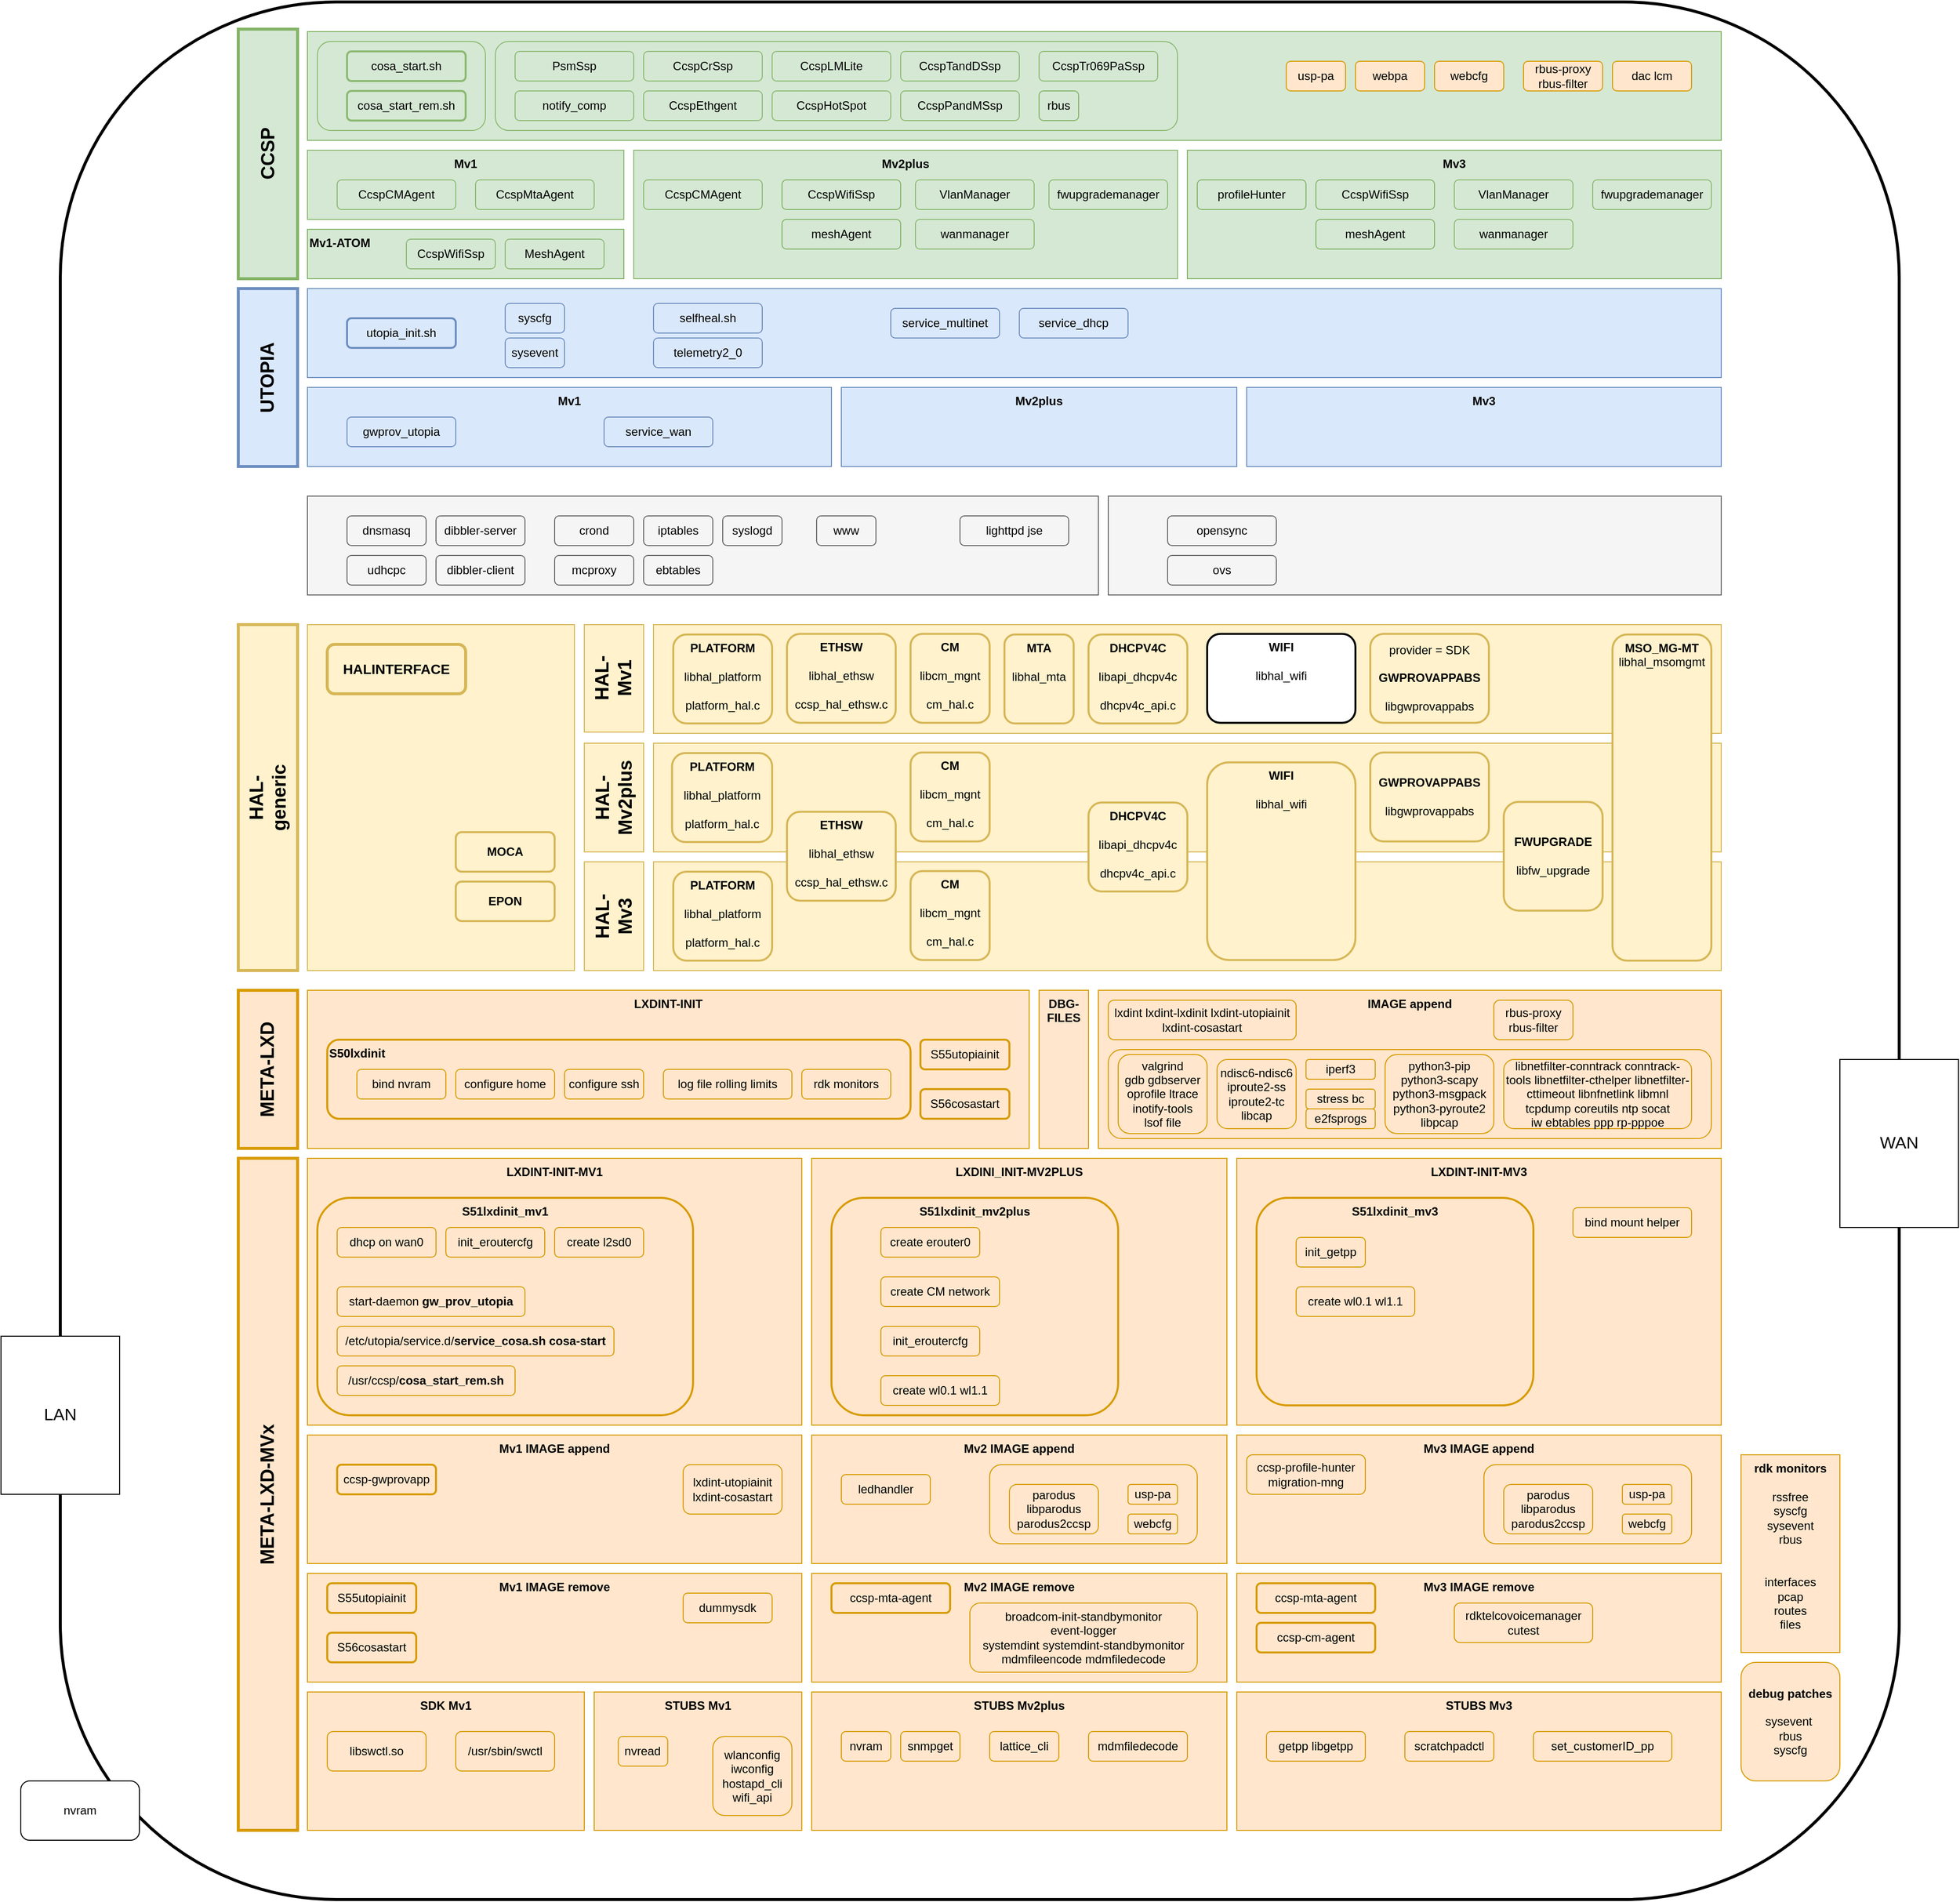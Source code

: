 <mxfile version="24.7.17">
  <diagram name="mv1" id="No3tiavd3VeYQ0ETVFXS">
    <mxGraphModel dx="2066" dy="2012" grid="1" gridSize="10" guides="1" tooltips="1" connect="0" arrows="0" fold="1" page="1" pageScale="1" pageWidth="1100" pageHeight="850" math="0" shadow="0">
      <root>
        <mxCell id="0" />
        <mxCell id="1" parent="0" />
        <mxCell id="6I6sj6lgImSwd84NHeRp-36" value="" style="rounded=1;whiteSpace=wrap;html=1;strokeWidth=3;fontColor=#000000;fillColor=default;" parent="1" vertex="1">
          <mxGeometry x="90" y="-760" width="1860" height="1920" as="geometry" />
        </mxCell>
        <mxCell id="AQ5LlWUHZtdL1F9q4RZN-73" value="" style="rounded=0;whiteSpace=wrap;html=1;verticalAlign=top;fillColor=#fff2cc;strokeColor=#d6b656;fontStyle=0;fontColor=#000000;" parent="1" vertex="1">
          <mxGeometry x="690" y="110" width="1080" height="110" as="geometry" />
        </mxCell>
        <mxCell id="AQ5LlWUHZtdL1F9q4RZN-60" value="" style="rounded=0;whiteSpace=wrap;html=1;verticalAlign=top;fillColor=#fff2cc;strokeColor=#d6b656;fontStyle=0;fontColor=#000000;" parent="1" vertex="1">
          <mxGeometry x="690" y="-10" width="1080" height="110" as="geometry" />
        </mxCell>
        <mxCell id="6I6sj6lgImSwd84NHeRp-34" value="" style="rounded=0;whiteSpace=wrap;html=1;verticalAlign=top;fillColor=#dae8fc;strokeColor=#6c8ebf;fontStyle=1;strokeWidth=1;fontColor=#000000;" parent="1" vertex="1">
          <mxGeometry x="340" y="-470" width="1430" height="90" as="geometry" />
        </mxCell>
        <mxCell id="6I6sj6lgImSwd84NHeRp-8" value="" style="rounded=0;whiteSpace=wrap;html=1;verticalAlign=top;fillColor=#d5e8d4;strokeColor=#82b366;fontStyle=1;strokeWidth=1;fontColor=#000000;" parent="1" vertex="1">
          <mxGeometry x="340" y="-730" width="1430" height="110" as="geometry" />
        </mxCell>
        <mxCell id="cAN3Adrkb7Oz3NnZHw3_-4" value="" style="rounded=1;whiteSpace=wrap;html=1;fillColor=none;strokeColor=#8bb971;fontColor=#000000;" parent="1" vertex="1">
          <mxGeometry x="530" y="-720" width="690" height="90" as="geometry" />
        </mxCell>
        <mxCell id="NseHv8oOHJ2EzqwxYGIs-5" value="Mv2 IMAGE append" style="rounded=0;whiteSpace=wrap;html=1;verticalAlign=top;fillColor=#ffe6cc;strokeColor=#d79b00;fontStyle=1;fontColor=#000000;" parent="1" vertex="1">
          <mxGeometry x="850" y="690" width="420" height="130" as="geometry" />
        </mxCell>
        <mxCell id="RQgMuBRWUg0oYU4yPysI-5" value="" style="rounded=1;whiteSpace=wrap;html=1;fillColor=none;strokeColor=#d79b00;fontColor=#000000;" parent="1" vertex="1">
          <mxGeometry x="1030" y="720" width="210" height="80" as="geometry" />
        </mxCell>
        <mxCell id="FoUPgF81jLXficwNEzEN-10" value="IMAGE append" style="rounded=0;whiteSpace=wrap;html=1;verticalAlign=top;fillColor=#ffe6cc;strokeColor=#d79b00;fontStyle=1;fontColor=#000000;" parent="1" vertex="1">
          <mxGeometry x="1140" y="240" width="630" height="160" as="geometry" />
        </mxCell>
        <mxCell id="RQgMuBRWUg0oYU4yPysI-4" value="" style="rounded=1;whiteSpace=wrap;html=1;fillColor=none;strokeColor=#d79b00;fontColor=#000000;" parent="1" vertex="1">
          <mxGeometry x="1150" y="300" width="610" height="90" as="geometry" />
        </mxCell>
        <mxCell id="AQ5LlWUHZtdL1F9q4RZN-53" value="STUBS Mv1" style="rounded=0;whiteSpace=wrap;html=1;verticalAlign=top;fillColor=#ffe6cc;strokeColor=#d79b00;fontStyle=1;fontColor=#000000;" parent="1" vertex="1">
          <mxGeometry x="630" y="950" width="210" height="140" as="geometry" />
        </mxCell>
        <mxCell id="NseHv8oOHJ2EzqwxYGIs-35" value="" style="rounded=0;whiteSpace=wrap;html=1;verticalAlign=top;fillColor=#fff2cc;strokeColor=#d6b656;fontStyle=0;fontColor=#000000;" parent="1" vertex="1">
          <mxGeometry x="690" y="-130" width="1080" height="110" as="geometry" />
        </mxCell>
        <mxCell id="6I6sj6lgImSwd84NHeRp-71" value="LXDINT-INIT-MV3" style="rounded=0;whiteSpace=wrap;html=1;verticalAlign=top;fillColor=#ffe6cc;strokeColor=#d79b00;fontStyle=1;fontColor=#000000;" parent="1" vertex="1">
          <mxGeometry x="1280" y="410" width="490" height="270" as="geometry" />
        </mxCell>
        <mxCell id="FoUPgF81jLXficwNEzEN-3" value="&lt;div&gt;&lt;b&gt;S51lxdinit_mv3&lt;/b&gt;&lt;/div&gt;" style="rounded=1;whiteSpace=wrap;html=1;fillColor=#ffe6cc;strokeColor=#d79b00;fontStyle=0;strokeWidth=2;fontColor=#000000;verticalAlign=top;" parent="1" vertex="1">
          <mxGeometry x="1300" y="450" width="280" height="210" as="geometry" />
        </mxCell>
        <mxCell id="AQ5LlWUHZtdL1F9q4RZN-33" value="LXDINI_INIT-MV2PLUS" style="rounded=0;whiteSpace=wrap;html=1;verticalAlign=top;fillColor=#ffe6cc;strokeColor=#d79b00;fontStyle=1;fontColor=#000000;" parent="1" vertex="1">
          <mxGeometry x="850" y="410" width="420" height="270" as="geometry" />
        </mxCell>
        <mxCell id="FoUPgF81jLXficwNEzEN-2" value="&lt;div&gt;&lt;b&gt;S51lxdinit_mv2plus&lt;/b&gt;&lt;/div&gt;" style="rounded=1;whiteSpace=wrap;html=1;fillColor=#ffe6cc;strokeColor=#d79b00;fontStyle=0;strokeWidth=2;fontColor=#000000;verticalAlign=top;" parent="1" vertex="1">
          <mxGeometry x="870" y="450" width="290" height="220" as="geometry" />
        </mxCell>
        <mxCell id="6I6sj6lgImSwd84NHeRp-20" value="LXDINT-INIT-MV1" style="rounded=0;whiteSpace=wrap;html=1;verticalAlign=top;fillColor=#ffe6cc;strokeColor=#d79b00;fontStyle=1;fontColor=#000000;" parent="1" vertex="1">
          <mxGeometry x="340" y="410" width="500" height="270" as="geometry" />
        </mxCell>
        <mxCell id="AQ5LlWUHZtdL1F9q4RZN-57" value="&lt;div&gt;&lt;b&gt;S51lxdinit_mv1&lt;/b&gt;&lt;/div&gt;" style="rounded=1;whiteSpace=wrap;html=1;fillColor=#ffe6cc;strokeColor=#d79b00;fontStyle=0;strokeWidth=2;fontColor=#000000;verticalAlign=top;" parent="1" vertex="1">
          <mxGeometry x="350" y="450" width="380" height="220" as="geometry" />
        </mxCell>
        <mxCell id="6I6sj6lgImSwd84NHeRp-65" value="LXDINT-INIT" style="rounded=0;whiteSpace=wrap;html=1;verticalAlign=top;fillColor=#ffe6cc;strokeColor=#d79b00;fontStyle=1;fontColor=#000000;" parent="1" vertex="1">
          <mxGeometry x="340" y="240" width="730" height="160" as="geometry" />
        </mxCell>
        <mxCell id="FoUPgF81jLXficwNEzEN-1" value="&lt;div&gt;&lt;b&gt;S50lxdinit&lt;/b&gt;&lt;/div&gt;" style="rounded=1;whiteSpace=wrap;html=1;fillColor=#ffe6cc;strokeColor=#d79b00;fontStyle=0;strokeWidth=2;fontColor=#000000;verticalAlign=top;align=left;" parent="1" vertex="1">
          <mxGeometry x="360" y="290" width="590" height="80" as="geometry" />
        </mxCell>
        <mxCell id="6I6sj6lgImSwd84NHeRp-1" value="" style="rounded=0;whiteSpace=wrap;html=1;verticalAlign=top;fillColor=#fff2cc;strokeColor=#d6b656;fontStyle=0;fontColor=#000000;" parent="1" vertex="1">
          <mxGeometry x="340" y="-130" width="270" height="350" as="geometry" />
        </mxCell>
        <mxCell id="P2RASbxnNR1XabgKeKC1-1" value="Mv1" style="rounded=0;whiteSpace=wrap;html=1;verticalAlign=top;fillColor=#dae8fc;strokeColor=#6c8ebf;fontStyle=1;strokeWidth=1;fontColor=#000000;" parent="1" vertex="1">
          <mxGeometry x="340" y="-370" width="530" height="80" as="geometry" />
        </mxCell>
        <mxCell id="P2RASbxnNR1XabgKeKC1-2" value="WAN" style="rounded=0;whiteSpace=wrap;html=1;fontSize=17;fontColor=#000000;" parent="1" vertex="1">
          <mxGeometry x="1890" y="310" width="120" height="170" as="geometry" />
        </mxCell>
        <mxCell id="P2RASbxnNR1XabgKeKC1-4" value="LAN" style="rounded=0;whiteSpace=wrap;html=1;fontSize=17;fontColor=#000000;" parent="1" vertex="1">
          <mxGeometry x="30" y="590" width="120" height="160" as="geometry" />
        </mxCell>
        <mxCell id="P2RASbxnNR1XabgKeKC1-5" value="CcspCrSsp" style="rounded=1;whiteSpace=wrap;html=1;fillColor=#d5e8d4;strokeColor=#8bb971;fontColor=#000000;" parent="1" vertex="1">
          <mxGeometry x="680" y="-710" width="120" height="30" as="geometry" />
        </mxCell>
        <mxCell id="P2RASbxnNR1XabgKeKC1-6" value="&lt;div&gt;service_wan&lt;/div&gt;" style="rounded=1;whiteSpace=wrap;html=1;verticalAlign=middle;fillColor=#dae8fc;strokeColor=#6c8ebf;fontColor=#000000;" parent="1" vertex="1">
          <mxGeometry x="640" y="-340" width="110" height="30" as="geometry" />
        </mxCell>
        <mxCell id="P2RASbxnNR1XabgKeKC1-7" value="&lt;b&gt;CM&lt;/b&gt;&lt;div&gt;&lt;b&gt;&lt;br&gt;&lt;/b&gt;&lt;div&gt;&lt;span style=&quot;background-color: initial;&quot;&gt;&lt;font style=&quot;font-size: 12px;&quot;&gt;libcm_mgnt&lt;/font&gt;&lt;/span&gt;&lt;/div&gt;&lt;/div&gt;&lt;div&gt;&lt;span style=&quot;background-color: initial;&quot;&gt;&lt;font style=&quot;font-size: 12px;&quot;&gt;&lt;br&gt;&lt;/font&gt;&lt;/span&gt;&lt;/div&gt;&lt;div&gt;&lt;span style=&quot;background-color: initial;&quot;&gt;&lt;font style=&quot;font-size: 12px;&quot;&gt;cm_hal.c&lt;/font&gt;&lt;/span&gt;&lt;/div&gt;" style="rounded=1;whiteSpace=wrap;html=1;fillColor=#fff2cc;strokeColor=#d6b656;fontColor=#000000;fontStyle=0;verticalAlign=top;strokeWidth=2;" parent="1" vertex="1">
          <mxGeometry x="950" y="-120.63" width="80" height="90" as="geometry" />
        </mxCell>
        <mxCell id="P2RASbxnNR1XabgKeKC1-8" value="&lt;b&gt;PLATFORM&lt;/b&gt;&lt;div&gt;&lt;span style=&quot;background-color: initial;&quot;&gt;&lt;br&gt;&lt;/span&gt;&lt;/div&gt;&lt;div&gt;&lt;span style=&quot;background-color: initial;&quot;&gt;libhal_platform&lt;/span&gt;&lt;/div&gt;&lt;div&gt;&lt;span style=&quot;background-color: initial;&quot;&gt;&lt;br&gt;&lt;/span&gt;&lt;/div&gt;&lt;div&gt;&lt;span style=&quot;background-color: initial;&quot;&gt;platform_hal.c&lt;/span&gt;&lt;/div&gt;" style="rounded=1;whiteSpace=wrap;html=1;fillColor=#fff2cc;strokeColor=#d6b656;fontColor=#000000;fontStyle=0;verticalAlign=top;strokeWidth=2;" parent="1" vertex="1">
          <mxGeometry x="710" y="-120" width="100" height="90" as="geometry" />
        </mxCell>
        <mxCell id="P2RASbxnNR1XabgKeKC1-9" value="&lt;b&gt;WIFI&lt;/b&gt;&lt;div&gt;&lt;br&gt;&lt;/div&gt;&lt;div&gt;libhal_wifi&lt;/div&gt;" style="rounded=1;whiteSpace=wrap;html=1;fontStyle=0;verticalAlign=top;strokeWidth=2;" parent="1" vertex="1">
          <mxGeometry x="1250" y="-120.63" width="150" height="90" as="geometry" />
        </mxCell>
        <mxCell id="6I6sj6lgImSwd84NHeRp-9" value="" style="rounded=0;whiteSpace=wrap;html=1;fillColor=#f5f5f5;strokeColor=#666666;fontColor=#000000;" parent="1" vertex="1">
          <mxGeometry x="340" y="-260" width="800" height="100" as="geometry" />
        </mxCell>
        <mxCell id="6I6sj6lgImSwd84NHeRp-10" value="&lt;div&gt;&lt;span style=&quot;background-color: initial;&quot;&gt;service_dhcp&lt;/span&gt;&lt;br&gt;&lt;/div&gt;" style="rounded=1;whiteSpace=wrap;html=1;verticalAlign=middle;fillColor=#dae8fc;strokeColor=#6c8ebf;fontColor=#000000;" parent="1" vertex="1">
          <mxGeometry x="1060" y="-450" width="110" height="30" as="geometry" />
        </mxCell>
        <mxCell id="6I6sj6lgImSwd84NHeRp-11" value="&lt;div&gt;service_multinet&lt;/div&gt;" style="rounded=1;whiteSpace=wrap;html=1;verticalAlign=middle;fillColor=#dae8fc;strokeColor=#6c8ebf;fontColor=#000000;" parent="1" vertex="1">
          <mxGeometry x="930" y="-450" width="110" height="30" as="geometry" />
        </mxCell>
        <mxCell id="6I6sj6lgImSwd84NHeRp-12" value="&lt;div&gt;&lt;span style=&quot;background-color: initial;&quot;&gt;gwprov_utopia&lt;/span&gt;&lt;br&gt;&lt;/div&gt;" style="rounded=1;whiteSpace=wrap;html=1;verticalAlign=middle;fillColor=#dae8fc;strokeColor=#6c8ebf;fontColor=#000000;" parent="1" vertex="1">
          <mxGeometry x="380" y="-340" width="110" height="30" as="geometry" />
        </mxCell>
        <mxCell id="6I6sj6lgImSwd84NHeRp-14" value="&lt;div&gt;&lt;span style=&quot;background-color: initial;&quot;&gt;udhcpc&lt;/span&gt;&lt;br&gt;&lt;/div&gt;" style="rounded=1;whiteSpace=wrap;html=1;verticalAlign=middle;fillColor=#f5f5f5;strokeColor=#666666;fontColor=#000000;" parent="1" vertex="1">
          <mxGeometry x="380" y="-200" width="80" height="30" as="geometry" />
        </mxCell>
        <mxCell id="6I6sj6lgImSwd84NHeRp-15" value="&lt;div&gt;&lt;span style=&quot;background-color: initial;&quot;&gt;dnsmasq&lt;/span&gt;&lt;br&gt;&lt;/div&gt;" style="rounded=1;whiteSpace=wrap;html=1;verticalAlign=middle;fillColor=#f5f5f5;strokeColor=#666666;fontColor=#000000;" parent="1" vertex="1">
          <mxGeometry x="380" y="-240" width="80" height="30" as="geometry" />
        </mxCell>
        <mxCell id="6I6sj6lgImSwd84NHeRp-16" value="&lt;div&gt;&lt;span style=&quot;background-color: initial;&quot;&gt;dibbler-client&lt;/span&gt;&lt;br&gt;&lt;/div&gt;" style="rounded=1;whiteSpace=wrap;html=1;verticalAlign=middle;fillColor=#f5f5f5;strokeColor=#666666;fontColor=#000000;" parent="1" vertex="1">
          <mxGeometry x="470" y="-200" width="90" height="30" as="geometry" />
        </mxCell>
        <mxCell id="6I6sj6lgImSwd84NHeRp-17" value="&lt;div&gt;&lt;span style=&quot;background-color: initial;&quot;&gt;dibbler-server&lt;/span&gt;&lt;br&gt;&lt;/div&gt;" style="rounded=1;whiteSpace=wrap;html=1;verticalAlign=middle;fillColor=#f5f5f5;strokeColor=#666666;fontColor=#000000;" parent="1" vertex="1">
          <mxGeometry x="470" y="-240" width="90" height="30" as="geometry" />
        </mxCell>
        <mxCell id="6I6sj6lgImSwd84NHeRp-18" value="&lt;div&gt;CcspPandMSsp&lt;/div&gt;" style="rounded=1;whiteSpace=wrap;html=1;fillColor=#d5e8d4;strokeColor=#8bb971;fontColor=#000000;" parent="1" vertex="1">
          <mxGeometry x="940" y="-670" width="120" height="30" as="geometry" />
        </mxCell>
        <mxCell id="6I6sj6lgImSwd84NHeRp-19" value="PsmSsp" style="rounded=1;whiteSpace=wrap;html=1;fillColor=#d5e8d4;strokeColor=#8bb971;fontColor=#000000;" parent="1" vertex="1">
          <mxGeometry x="550" y="-710" width="120" height="30" as="geometry" />
        </mxCell>
        <mxCell id="6I6sj6lgImSwd84NHeRp-21" value="init_getpp" style="rounded=1;whiteSpace=wrap;html=1;fillColor=#ffe6cc;strokeColor=#d79b00;fontColor=#000000;" parent="1" vertex="1">
          <mxGeometry x="1340" y="490" width="70" height="30" as="geometry" />
        </mxCell>
        <mxCell id="6I6sj6lgImSwd84NHeRp-22" value="init_eroutercfg" style="rounded=1;whiteSpace=wrap;html=1;fillColor=#ffe6cc;strokeColor=#d79b00;fontColor=#000000;" parent="1" vertex="1">
          <mxGeometry x="480" y="480" width="100" height="30" as="geometry" />
        </mxCell>
        <mxCell id="6I6sj6lgImSwd84NHeRp-23" value="STUBS Mv3" style="rounded=0;whiteSpace=wrap;html=1;verticalAlign=top;fillColor=#ffe6cc;strokeColor=#d79b00;fontStyle=1;fontColor=#000000;" parent="1" vertex="1">
          <mxGeometry x="1280" y="950" width="490" height="140" as="geometry" />
        </mxCell>
        <mxCell id="6I6sj6lgImSwd84NHeRp-25" value="log file rolling limits" style="rounded=1;whiteSpace=wrap;html=1;fillColor=#ffe6cc;strokeColor=#d79b00;fontColor=#000000;" parent="1" vertex="1">
          <mxGeometry x="700" y="320" width="130" height="30" as="geometry" />
        </mxCell>
        <mxCell id="6I6sj6lgImSwd84NHeRp-26" value="&lt;div&gt;&lt;b&gt;debug patches&lt;br&gt;&lt;/b&gt;&lt;/div&gt;&lt;div&gt;&lt;br&gt;&lt;/div&gt;sysevent&amp;nbsp;&lt;div&gt;rbus&lt;/div&gt;&lt;div&gt;syscfg&lt;/div&gt;" style="rounded=1;whiteSpace=wrap;html=1;fillColor=#ffe6cc;strokeColor=#d79b00;fontColor=#000000;" parent="1" vertex="1">
          <mxGeometry x="1790" y="920" width="100" height="120" as="geometry" />
        </mxCell>
        <mxCell id="6I6sj6lgImSwd84NHeRp-27" value="bind nvram" style="rounded=1;whiteSpace=wrap;html=1;fillColor=#ffe6cc;strokeColor=#d79b00;fontColor=#000000;" parent="1" vertex="1">
          <mxGeometry x="390" y="320" width="90" height="30" as="geometry" />
        </mxCell>
        <mxCell id="6I6sj6lgImSwd84NHeRp-28" value="bind mount helper" style="rounded=1;whiteSpace=wrap;html=1;fillColor=#ffe6cc;strokeColor=#d79b00;fontColor=#000000;verticalAlign=middle;" parent="1" vertex="1">
          <mxGeometry x="1620" y="460" width="120" height="30" as="geometry" />
        </mxCell>
        <mxCell id="6I6sj6lgImSwd84NHeRp-30" value="Mv2plus" style="rounded=0;whiteSpace=wrap;html=1;verticalAlign=top;fillColor=#dae8fc;strokeColor=#6c8ebf;fontStyle=1;strokeWidth=1;fontColor=#000000;" parent="1" vertex="1">
          <mxGeometry x="880" y="-370" width="400" height="80" as="geometry" />
        </mxCell>
        <mxCell id="6I6sj6lgImSwd84NHeRp-31" value="Mv1" style="rounded=0;whiteSpace=wrap;html=1;verticalAlign=top;fillColor=#d5e8d4;strokeColor=#8bb971;fontStyle=1;strokeWidth=1;fontColor=#000000;" parent="1" vertex="1">
          <mxGeometry x="340" y="-610" width="320" height="70" as="geometry" />
        </mxCell>
        <mxCell id="6I6sj6lgImSwd84NHeRp-32" value="Mv2plus" style="rounded=0;whiteSpace=wrap;html=1;verticalAlign=top;fillColor=#d5e8d4;strokeColor=#8bb971;fontStyle=1;strokeWidth=1;fontColor=#000000;" parent="1" vertex="1">
          <mxGeometry x="670" y="-610" width="550" height="130" as="geometry" />
        </mxCell>
        <mxCell id="6I6sj6lgImSwd84NHeRp-33" value="Mv3" style="rounded=0;whiteSpace=wrap;html=1;verticalAlign=top;fillColor=#d5e8d4;strokeColor=#82b366;fontStyle=1;strokeWidth=1;fontColor=#000000;" parent="1" vertex="1">
          <mxGeometry x="1230" y="-610" width="540" height="130" as="geometry" />
        </mxCell>
        <mxCell id="6I6sj6lgImSwd84NHeRp-35" value="Mv3" style="rounded=0;whiteSpace=wrap;html=1;verticalAlign=top;fillColor=#dae8fc;strokeColor=#6c8ebf;fontStyle=1;strokeWidth=1;fontColor=#000000;" parent="1" vertex="1">
          <mxGeometry x="1290" y="-370" width="480" height="80" as="geometry" />
        </mxCell>
        <mxCell id="6I6sj6lgImSwd84NHeRp-37" value="nvram" style="rounded=1;whiteSpace=wrap;html=1;fontColor=#000000;" parent="1" vertex="1">
          <mxGeometry x="50" y="1040" width="120" height="60" as="geometry" />
        </mxCell>
        <mxCell id="6I6sj6lgImSwd84NHeRp-38" value="&lt;div&gt;sysevent&lt;/div&gt;" style="rounded=1;whiteSpace=wrap;html=1;verticalAlign=middle;fillColor=#dae8fc;strokeColor=#6c8ebf;fontColor=#000000;" parent="1" vertex="1">
          <mxGeometry x="540" y="-420" width="60" height="30" as="geometry" />
        </mxCell>
        <mxCell id="6I6sj6lgImSwd84NHeRp-39" value="&lt;div&gt;&lt;span style=&quot;background-color: initial;&quot;&gt;crond&lt;/span&gt;&lt;br&gt;&lt;/div&gt;" style="rounded=1;whiteSpace=wrap;html=1;verticalAlign=middle;fillColor=#f5f5f5;strokeColor=#666666;fontColor=#000000;" parent="1" vertex="1">
          <mxGeometry x="590" y="-240" width="80" height="30" as="geometry" />
        </mxCell>
        <mxCell id="6I6sj6lgImSwd84NHeRp-40" value="&lt;div&gt;rbus&lt;/div&gt;" style="rounded=1;whiteSpace=wrap;html=1;verticalAlign=middle;fillColor=#d5e8d4;strokeColor=#82b366;" parent="1" vertex="1">
          <mxGeometry x="1080" y="-670" width="40" height="30" as="geometry" />
        </mxCell>
        <mxCell id="6I6sj6lgImSwd84NHeRp-41" value="&lt;div&gt;&lt;span style=&quot;background-color: initial;&quot;&gt;syslogd&lt;/span&gt;&lt;br&gt;&lt;/div&gt;" style="rounded=1;whiteSpace=wrap;html=1;verticalAlign=middle;fillColor=#f5f5f5;strokeColor=#666666;fontColor=#000000;" parent="1" vertex="1">
          <mxGeometry x="760" y="-240" width="60" height="30" as="geometry" />
        </mxCell>
        <mxCell id="6I6sj6lgImSwd84NHeRp-42" value="VlanManager" style="rounded=1;whiteSpace=wrap;html=1;fillColor=#d5e8d4;strokeColor=#8bb971;fontColor=#000000;" parent="1" vertex="1">
          <mxGeometry x="1500" y="-580" width="120" height="30" as="geometry" />
        </mxCell>
        <mxCell id="6I6sj6lgImSwd84NHeRp-43" value="CcspWifiSsp" style="rounded=1;whiteSpace=wrap;html=1;fillColor=#d5e8d4;strokeColor=#82b366;" parent="1" vertex="1">
          <mxGeometry x="1360" y="-580" width="120" height="30" as="geometry" />
        </mxCell>
        <mxCell id="6I6sj6lgImSwd84NHeRp-45" value="wanmanager" style="rounded=1;whiteSpace=wrap;html=1;fillColor=#d5e8d4;strokeColor=#8bb971;fontColor=#000000;" parent="1" vertex="1">
          <mxGeometry x="1500" y="-540" width="120" height="30" as="geometry" />
        </mxCell>
        <mxCell id="6I6sj6lgImSwd84NHeRp-47" value="fwupgrademanager" style="rounded=1;whiteSpace=wrap;html=1;fillColor=#d5e8d4;strokeColor=#8bb971;fontColor=#000000;" parent="1" vertex="1">
          <mxGeometry x="1640" y="-580" width="120" height="30" as="geometry" />
        </mxCell>
        <mxCell id="6I6sj6lgImSwd84NHeRp-50" value="CcspTr069PaSsp" style="rounded=1;whiteSpace=wrap;html=1;fillColor=#d5e8d4;strokeColor=#8bb971;fontColor=#000000;" parent="1" vertex="1">
          <mxGeometry x="1080" y="-710" width="120" height="30" as="geometry" />
        </mxCell>
        <mxCell id="6I6sj6lgImSwd84NHeRp-52" value="&lt;div&gt;&lt;span style=&quot;background-color: initial;&quot;&gt;mcproxy&lt;/span&gt;&lt;br&gt;&lt;/div&gt;" style="rounded=1;whiteSpace=wrap;html=1;verticalAlign=middle;fillColor=#f5f5f5;strokeColor=#666666;fontColor=#000000;" parent="1" vertex="1">
          <mxGeometry x="590" y="-200" width="80" height="30" as="geometry" />
        </mxCell>
        <mxCell id="6I6sj6lgImSwd84NHeRp-53" value="&lt;div&gt;&lt;span style=&quot;background-color: initial;&quot;&gt;iptables&lt;/span&gt;&lt;br&gt;&lt;/div&gt;" style="rounded=1;whiteSpace=wrap;html=1;verticalAlign=middle;fillColor=#f5f5f5;strokeColor=#666666;fontColor=#000000;" parent="1" vertex="1">
          <mxGeometry x="680" y="-240" width="70" height="30" as="geometry" />
        </mxCell>
        <mxCell id="6I6sj6lgImSwd84NHeRp-54" value="&lt;div&gt;&lt;span style=&quot;background-color: initial;&quot;&gt;lighttpd jse&lt;/span&gt;&lt;br&gt;&lt;/div&gt;" style="rounded=1;whiteSpace=wrap;html=1;verticalAlign=middle;fillColor=#f5f5f5;strokeColor=#666666;fontColor=#000000;" parent="1" vertex="1">
          <mxGeometry x="1000" y="-240" width="110" height="30" as="geometry" />
        </mxCell>
        <mxCell id="6I6sj6lgImSwd84NHeRp-56" value="&lt;div&gt;selfheal.sh&lt;/div&gt;" style="rounded=1;whiteSpace=wrap;html=1;verticalAlign=middle;fillColor=#dae8fc;strokeColor=#6c8ebf;fontColor=#000000;" parent="1" vertex="1">
          <mxGeometry x="690" y="-455" width="110" height="30" as="geometry" />
        </mxCell>
        <mxCell id="6I6sj6lgImSwd84NHeRp-57" value="&lt;div&gt;telemetry2_0&lt;/div&gt;" style="rounded=1;whiteSpace=wrap;html=1;verticalAlign=middle;fillColor=#dae8fc;strokeColor=#6c8ebf;fontColor=#000000;" parent="1" vertex="1">
          <mxGeometry x="690" y="-420" width="110" height="30" as="geometry" />
        </mxCell>
        <mxCell id="6I6sj6lgImSwd84NHeRp-58" value="" style="rounded=0;whiteSpace=wrap;html=1;fillColor=#f5f5f5;strokeColor=#666666;fontColor=#000000;" parent="1" vertex="1">
          <mxGeometry x="1150" y="-260" width="620" height="100" as="geometry" />
        </mxCell>
        <mxCell id="6I6sj6lgImSwd84NHeRp-59" value="profileHunter" style="rounded=1;whiteSpace=wrap;html=1;fillColor=#d5e8d4;strokeColor=#82b366;" parent="1" vertex="1">
          <mxGeometry x="1240" y="-580" width="110" height="30" as="geometry" />
        </mxCell>
        <mxCell id="6I6sj6lgImSwd84NHeRp-60" value="set_customerID_pp" style="rounded=1;whiteSpace=wrap;html=1;fillColor=#ffe6cc;strokeColor=#d79b00;fontColor=#000000;" parent="1" vertex="1">
          <mxGeometry x="1580" y="990" width="140" height="30" as="geometry" />
        </mxCell>
        <mxCell id="6I6sj6lgImSwd84NHeRp-62" value="&lt;div&gt;opensync&lt;/div&gt;" style="rounded=1;whiteSpace=wrap;html=1;verticalAlign=middle;fillColor=#f5f5f5;strokeColor=#666666;fontColor=#000000;" parent="1" vertex="1">
          <mxGeometry x="1210" y="-240" width="110" height="30" as="geometry" />
        </mxCell>
        <mxCell id="6I6sj6lgImSwd84NHeRp-64" value="wlanconfig&lt;div&gt;iwconfig&lt;/div&gt;&lt;div&gt;hostapd_cli&lt;/div&gt;&lt;div&gt;wifi_api&lt;/div&gt;" style="rounded=1;whiteSpace=wrap;html=1;fillColor=#ffe6cc;strokeColor=#d79b00;fontColor=#000000;" parent="1" vertex="1">
          <mxGeometry x="750" y="995" width="80" height="80" as="geometry" />
        </mxCell>
        <mxCell id="6I6sj6lgImSwd84NHeRp-66" value="STUBS Mv2plus" style="rounded=0;whiteSpace=wrap;html=1;verticalAlign=top;fillColor=#ffe6cc;strokeColor=#d79b00;fontStyle=1;fontColor=#000000;" parent="1" vertex="1">
          <mxGeometry x="850" y="950" width="420" height="140" as="geometry" />
        </mxCell>
        <mxCell id="6I6sj6lgImSwd84NHeRp-67" value="&lt;div&gt;mdmfiledecode&lt;/div&gt;" style="rounded=1;whiteSpace=wrap;html=1;fillColor=#ffe6cc;strokeColor=#d79b00;fontColor=#000000;" parent="1" vertex="1">
          <mxGeometry x="1130" y="990" width="100" height="30" as="geometry" />
        </mxCell>
        <mxCell id="6I6sj6lgImSwd84NHeRp-68" value="&lt;div&gt;&lt;span style=&quot;background-color: initial;&quot;&gt;utopia_init.sh&lt;/span&gt;&lt;br&gt;&lt;/div&gt;" style="rounded=1;whiteSpace=wrap;html=1;verticalAlign=middle;fillColor=#dae8fc;strokeColor=#6c8ebf;fontColor=#000000;strokeWidth=2;" parent="1" vertex="1">
          <mxGeometry x="380" y="-440" width="110" height="30" as="geometry" />
        </mxCell>
        <mxCell id="6I6sj6lgImSwd84NHeRp-72" value="configure ssh" style="rounded=1;whiteSpace=wrap;html=1;fillColor=#ffe6cc;strokeColor=#d79b00;fontColor=#000000;" parent="1" vertex="1">
          <mxGeometry x="600" y="320" width="80" height="30" as="geometry" />
        </mxCell>
        <mxCell id="6I6sj6lgImSwd84NHeRp-74" value="Mv1-ATOM" style="rounded=0;whiteSpace=wrap;html=1;verticalAlign=top;fillColor=#d5e8d4;strokeColor=#82b366;fontStyle=1;strokeWidth=1;align=left;" parent="1" vertex="1">
          <mxGeometry x="340" y="-530" width="320" height="50" as="geometry" />
        </mxCell>
        <mxCell id="AQ5LlWUHZtdL1F9q4RZN-1" value="&lt;b&gt;DHCPV4C&lt;/b&gt;&lt;div&gt;&lt;b&gt;&lt;br&gt;&lt;/b&gt;&lt;div&gt;&lt;font style=&quot;font-size: 12px;&quot;&gt;&lt;span style=&quot;background-color: initial;&quot;&gt;libapi_dhcpv4c&lt;/span&gt;&lt;br&gt;&lt;/font&gt;&lt;/div&gt;&lt;div&gt;&lt;span style=&quot;background-color: initial;&quot;&gt;&lt;font style=&quot;font-size: 12px;&quot;&gt;&lt;br&gt;&lt;/font&gt;&lt;/span&gt;&lt;/div&gt;&lt;div&gt;&lt;span style=&quot;background-color: initial;&quot;&gt;&lt;font style=&quot;font-size: 12px;&quot;&gt;dhcpv4c_api.c&lt;/font&gt;&lt;br&gt;&lt;/span&gt;&lt;/div&gt;&lt;/div&gt;" style="rounded=1;whiteSpace=wrap;html=1;fillColor=#fff2cc;strokeColor=#d6b656;fontColor=#000000;fontStyle=0;verticalAlign=top;strokeWidth=2;" parent="1" vertex="1">
          <mxGeometry x="1130" y="-120" width="100" height="90" as="geometry" />
        </mxCell>
        <mxCell id="AQ5LlWUHZtdL1F9q4RZN-2" value="&lt;b&gt;ETHSW&lt;/b&gt;&lt;div&gt;&lt;b&gt;&lt;br&gt;&lt;/b&gt;&lt;div style=&quot;&quot;&gt;&lt;div style=&quot;&quot;&gt;&lt;font style=&quot;font-size: 12px;&quot;&gt;&lt;span style=&quot;background-color: initial;&quot;&gt;libhal_ethsw&lt;/span&gt;&lt;br&gt;&lt;/font&gt;&lt;/div&gt;&lt;/div&gt;&lt;div style=&quot;&quot;&gt;&lt;span style=&quot;background-color: initial;&quot;&gt;&lt;font style=&quot;font-size: 12px;&quot;&gt;&lt;br&gt;&lt;/font&gt;&lt;/span&gt;&lt;/div&gt;&lt;div style=&quot;&quot;&gt;&lt;span style=&quot;background-color: initial;&quot;&gt;&lt;font style=&quot;font-size: 12px;&quot;&gt;ccsp_hal_ethsw.c&lt;/font&gt;&lt;/span&gt;&lt;/div&gt;&lt;/div&gt;" style="rounded=1;whiteSpace=wrap;html=1;fillColor=#fff2cc;strokeColor=#d6b656;fontColor=#000000;fontStyle=0;verticalAlign=top;strokeWidth=2;" parent="1" vertex="1">
          <mxGeometry x="825" y="-120.63" width="110" height="90" as="geometry" />
        </mxCell>
        <mxCell id="AQ5LlWUHZtdL1F9q4RZN-4" value="&lt;b&gt;MSO_MG-MT&lt;/b&gt;&lt;div&gt;&lt;span style=&quot;background-color: initial;&quot;&gt;&lt;font style=&quot;font-size: 12px;&quot;&gt;libhal_msomgmt&lt;/font&gt;&lt;/span&gt;&lt;br&gt;&lt;/div&gt;" style="rounded=1;whiteSpace=wrap;html=1;fillColor=#fff2cc;strokeColor=#d6b656;fontColor=#000000;fontStyle=0;verticalAlign=top;strokeWidth=2;" parent="1" vertex="1">
          <mxGeometry x="1660" y="-120" width="100" height="330" as="geometry" />
        </mxCell>
        <mxCell id="AQ5LlWUHZtdL1F9q4RZN-5" value="HALINTERFACE" style="rounded=1;whiteSpace=wrap;html=1;fillColor=#fff2cc;strokeColor=#d6b656;strokeWidth=3;fontColor=#000000;fontStyle=1;fontSize=14;" parent="1" vertex="1">
          <mxGeometry x="360" y="-110" width="140" height="50" as="geometry" />
        </mxCell>
        <mxCell id="AQ5LlWUHZtdL1F9q4RZN-7" value="GWPROVAPPABS&lt;div&gt;&lt;span style=&quot;font-weight: normal;&quot;&gt;&lt;br&gt;&lt;/span&gt;&lt;/div&gt;&lt;div&gt;&lt;span style=&quot;font-weight: normal;&quot;&gt;libgwprovappabs&lt;/span&gt;&lt;/div&gt;" style="rounded=1;whiteSpace=wrap;html=1;fillColor=#fff2cc;strokeColor=#d6b656;fontColor=#000000;strokeWidth=2;fontStyle=1" parent="1" vertex="1">
          <mxGeometry x="1415" y="-0.63" width="120" height="90" as="geometry" />
        </mxCell>
        <mxCell id="AQ5LlWUHZtdL1F9q4RZN-9" value="FWUPGRADE&lt;div&gt;&lt;span style=&quot;font-weight: normal;&quot;&gt;&lt;br&gt;&lt;/span&gt;&lt;/div&gt;&lt;div&gt;&lt;span style=&quot;font-weight: normal;&quot;&gt;libfw_upgrade&lt;/span&gt;&lt;/div&gt;" style="rounded=1;whiteSpace=wrap;html=1;fillColor=#fff2cc;strokeColor=#d6b656;fontColor=#000000;fontStyle=1;strokeWidth=2;" parent="1" vertex="1">
          <mxGeometry x="1550" y="49.37" width="100" height="110" as="geometry" />
        </mxCell>
        <mxCell id="AQ5LlWUHZtdL1F9q4RZN-10" value="MOCA" style="rounded=1;whiteSpace=wrap;html=1;fillColor=#fff2cc;strokeColor=#d6b656;fontColor=#000000;fontStyle=1;strokeWidth=2;" parent="1" vertex="1">
          <mxGeometry x="490" y="80" width="100" height="40" as="geometry" />
        </mxCell>
        <mxCell id="AQ5LlWUHZtdL1F9q4RZN-11" value="VlanManager" style="rounded=1;whiteSpace=wrap;html=1;fillColor=#d5e8d4;strokeColor=#8bb971;fontColor=#000000;" parent="1" vertex="1">
          <mxGeometry x="955" y="-580" width="120" height="30" as="geometry" />
        </mxCell>
        <mxCell id="AQ5LlWUHZtdL1F9q4RZN-12" value="CcspWifiSsp" style="rounded=1;whiteSpace=wrap;html=1;fillColor=#d5e8d4;strokeColor=#82b366;" parent="1" vertex="1">
          <mxGeometry x="820" y="-580" width="120" height="30" as="geometry" />
        </mxCell>
        <mxCell id="AQ5LlWUHZtdL1F9q4RZN-14" value="wanmanager" style="rounded=1;whiteSpace=wrap;html=1;fillColor=#d5e8d4;strokeColor=#8bb971;fontColor=#000000;" parent="1" vertex="1">
          <mxGeometry x="955" y="-540" width="120" height="30" as="geometry" />
        </mxCell>
        <mxCell id="AQ5LlWUHZtdL1F9q4RZN-16" value="fwupgrademanager" style="rounded=1;whiteSpace=wrap;html=1;fillColor=#d5e8d4;strokeColor=#8bb971;fontColor=#000000;" parent="1" vertex="1">
          <mxGeometry x="1090" y="-580" width="120" height="30" as="geometry" />
        </mxCell>
        <mxCell id="AQ5LlWUHZtdL1F9q4RZN-19" value="notify_comp" style="rounded=1;whiteSpace=wrap;html=1;fillColor=#d5e8d4;strokeColor=#8bb971;fontColor=#000000;" parent="1" vertex="1">
          <mxGeometry x="550" y="-670" width="120" height="30" as="geometry" />
        </mxCell>
        <mxCell id="AQ5LlWUHZtdL1F9q4RZN-20" value="CcspCMAgent" style="rounded=1;whiteSpace=wrap;html=1;fillColor=#d5e8d4;strokeColor=#8bb971;fontColor=#000000;" parent="1" vertex="1">
          <mxGeometry x="370" y="-580" width="120" height="30" as="geometry" />
        </mxCell>
        <mxCell id="AQ5LlWUHZtdL1F9q4RZN-21" value="CcspMtaAgent" style="rounded=1;whiteSpace=wrap;html=1;fillColor=#d5e8d4;strokeColor=#8bb971;fontColor=#000000;" parent="1" vertex="1">
          <mxGeometry x="510" y="-580" width="120" height="30" as="geometry" />
        </mxCell>
        <mxCell id="AQ5LlWUHZtdL1F9q4RZN-22" value="CcspEthgent" style="rounded=1;whiteSpace=wrap;html=1;fillColor=#d5e8d4;strokeColor=#8bb971;fontColor=#000000;" parent="1" vertex="1">
          <mxGeometry x="680" y="-670" width="120" height="30" as="geometry" />
        </mxCell>
        <mxCell id="AQ5LlWUHZtdL1F9q4RZN-23" value="CcspLMLite" style="rounded=1;whiteSpace=wrap;html=1;fillColor=#d5e8d4;strokeColor=#8bb971;fontColor=#000000;" parent="1" vertex="1">
          <mxGeometry x="810" y="-710" width="120" height="30" as="geometry" />
        </mxCell>
        <mxCell id="AQ5LlWUHZtdL1F9q4RZN-24" value="CcspTandDSsp" style="rounded=1;whiteSpace=wrap;html=1;fillColor=#d5e8d4;strokeColor=#8bb971;fontColor=#000000;" parent="1" vertex="1">
          <mxGeometry x="940" y="-710" width="120" height="30" as="geometry" />
        </mxCell>
        <mxCell id="AQ5LlWUHZtdL1F9q4RZN-27" value="CCSP" style="rounded=0;whiteSpace=wrap;html=1;fillColor=#d5e8d4;strokeColor=#82b366;fontSize=19;rotation=-90;fontColor=#000000;strokeWidth=3;fontStyle=1" parent="1" vertex="1">
          <mxGeometry x="173.75" y="-636.25" width="252.5" height="60" as="geometry" />
        </mxCell>
        <mxCell id="AQ5LlWUHZtdL1F9q4RZN-28" value="UTOPIA" style="rounded=0;whiteSpace=wrap;html=1;fillColor=#dae8fc;strokeColor=#6c8ebf;fontSize=19;rotation=-90;fontColor=#000000;strokeWidth=3;fontStyle=1" parent="1" vertex="1">
          <mxGeometry x="210" y="-410" width="180" height="60" as="geometry" />
        </mxCell>
        <mxCell id="AQ5LlWUHZtdL1F9q4RZN-29" value="HAL-&lt;div&gt;generic&lt;/div&gt;" style="rounded=0;whiteSpace=wrap;html=1;fillColor=#fff2cc;strokeColor=#d6b656;fontSize=19;rotation=-90;fontColor=#000000;fontStyle=1;strokeWidth=3;" parent="1" vertex="1">
          <mxGeometry x="125" y="15" width="350" height="60" as="geometry" />
        </mxCell>
        <mxCell id="AQ5LlWUHZtdL1F9q4RZN-30" value="META-LXD-MVx" style="rounded=0;whiteSpace=wrap;html=1;fillColor=#ffe6cc;strokeColor=#d79b00;fontSize=19;rotation=-90;fontColor=#000000;strokeWidth=3;fontStyle=1" parent="1" vertex="1">
          <mxGeometry x="-40" y="720" width="680" height="60" as="geometry" />
        </mxCell>
        <mxCell id="AQ5LlWUHZtdL1F9q4RZN-31" value="CcspWifiSsp" style="rounded=1;whiteSpace=wrap;html=1;fillColor=#d5e8d4;strokeColor=#8bb971;fontColor=#000000;" parent="1" vertex="1">
          <mxGeometry x="440" y="-520" width="90" height="30" as="geometry" />
        </mxCell>
        <mxCell id="AQ5LlWUHZtdL1F9q4RZN-32" value="&lt;div&gt;ovs&lt;/div&gt;" style="rounded=1;whiteSpace=wrap;html=1;verticalAlign=middle;fillColor=#f5f5f5;strokeColor=#666666;fontColor=#000000;" parent="1" vertex="1">
          <mxGeometry x="1210" y="-200" width="110" height="30" as="geometry" />
        </mxCell>
        <mxCell id="AQ5LlWUHZtdL1F9q4RZN-35" value="create erouter0" style="rounded=1;whiteSpace=wrap;html=1;fillColor=#ffe6cc;strokeColor=#d79b00;fontColor=#000000;" parent="1" vertex="1">
          <mxGeometry x="920" y="480" width="100" height="30" as="geometry" />
        </mxCell>
        <mxCell id="AQ5LlWUHZtdL1F9q4RZN-37" value="Mv1 IMAGE remove" style="rounded=0;whiteSpace=wrap;html=1;verticalAlign=top;fillColor=#ffe6cc;strokeColor=#d79b00;fontStyle=1;fontColor=#000000;" parent="1" vertex="1">
          <mxGeometry x="340" y="830" width="500" height="110" as="geometry" />
        </mxCell>
        <mxCell id="AQ5LlWUHZtdL1F9q4RZN-38" value="rdk monitors&lt;div&gt;&lt;span style=&quot;font-weight: normal;&quot;&gt;&lt;br&gt;&lt;/span&gt;&lt;/div&gt;&lt;div&gt;&lt;span style=&quot;font-weight: normal;&quot;&gt;rssfree&lt;/span&gt;&lt;/div&gt;&lt;div&gt;&lt;span style=&quot;font-weight: normal;&quot;&gt;syscfg&lt;/span&gt;&lt;/div&gt;&lt;div&gt;&lt;span style=&quot;font-weight: normal;&quot;&gt;sysevent&lt;/span&gt;&lt;/div&gt;&lt;div&gt;&lt;span style=&quot;font-weight: normal;&quot;&gt;rbus&lt;/span&gt;&lt;/div&gt;&lt;div&gt;&lt;span style=&quot;font-weight: normal;&quot;&gt;&lt;br&gt;&lt;/span&gt;&lt;/div&gt;&lt;div&gt;&lt;span style=&quot;font-weight: normal;&quot;&gt;&lt;br&gt;&lt;/span&gt;&lt;/div&gt;&lt;div&gt;&lt;span style=&quot;font-weight: normal;&quot;&gt;interfaces&lt;/span&gt;&lt;/div&gt;&lt;div&gt;&lt;span style=&quot;font-weight: normal;&quot;&gt;pcap&lt;/span&gt;&lt;/div&gt;&lt;div&gt;&lt;span style=&quot;font-weight: normal;&quot;&gt;routes&lt;/span&gt;&lt;/div&gt;&lt;div&gt;&lt;span style=&quot;font-weight: normal;&quot;&gt;files&lt;/span&gt;&lt;/div&gt;" style="rounded=0;whiteSpace=wrap;html=1;verticalAlign=top;fillColor=#ffe6cc;strokeColor=#d79b00;fontStyle=1;fontColor=#000000;" parent="1" vertex="1">
          <mxGeometry x="1790" y="710" width="100" height="200" as="geometry" />
        </mxCell>
        <mxCell id="AQ5LlWUHZtdL1F9q4RZN-39" value="webpa" style="rounded=1;whiteSpace=wrap;html=1;fillColor=#ffe6cc;strokeColor=#d79b00;fontColor=#000000;" parent="1" vertex="1">
          <mxGeometry x="1400" y="-700" width="70" height="30" as="geometry" />
        </mxCell>
        <mxCell id="AQ5LlWUHZtdL1F9q4RZN-40" value="usp-pa" style="rounded=1;whiteSpace=wrap;html=1;fillColor=#ffe6cc;strokeColor=#d79b00;fontColor=#000000;" parent="1" vertex="1">
          <mxGeometry x="1330" y="-700" width="60" height="30" as="geometry" />
        </mxCell>
        <mxCell id="AQ5LlWUHZtdL1F9q4RZN-41" value="rbus-proxy&lt;div&gt;rbus-filter&lt;/div&gt;" style="rounded=1;whiteSpace=wrap;html=1;fillColor=#ffe6cc;strokeColor=#d79b00;fontColor=#000000;" parent="1" vertex="1">
          <mxGeometry x="1570" y="-700" width="80" height="30" as="geometry" />
        </mxCell>
        <mxCell id="AQ5LlWUHZtdL1F9q4RZN-42" value="dac lcm" style="rounded=1;whiteSpace=wrap;html=1;fillColor=#ffe6cc;strokeColor=#d79b00;fontColor=#000000;" parent="1" vertex="1">
          <mxGeometry x="1660" y="-700" width="80" height="30" as="geometry" />
        </mxCell>
        <mxCell id="AQ5LlWUHZtdL1F9q4RZN-43" value="&lt;div&gt;&lt;span style=&quot;background-color: initial;&quot;&gt;ebtables&lt;/span&gt;&lt;br&gt;&lt;/div&gt;" style="rounded=1;whiteSpace=wrap;html=1;verticalAlign=middle;fillColor=#f5f5f5;strokeColor=#666666;fontColor=#000000;" parent="1" vertex="1">
          <mxGeometry x="680" y="-200" width="70" height="30" as="geometry" />
        </mxCell>
        <mxCell id="AQ5LlWUHZtdL1F9q4RZN-44" value="&lt;div&gt;syscfg&lt;/div&gt;" style="rounded=1;whiteSpace=wrap;html=1;verticalAlign=middle;fillColor=#dae8fc;strokeColor=#6c8ebf;fontColor=#000000;" parent="1" vertex="1">
          <mxGeometry x="540" y="-455" width="60" height="30" as="geometry" />
        </mxCell>
        <mxCell id="AQ5LlWUHZtdL1F9q4RZN-45" value="MeshAgent" style="rounded=1;whiteSpace=wrap;html=1;fillColor=#d5e8d4;strokeColor=#8bb971;fontColor=#000000;" parent="1" vertex="1">
          <mxGeometry x="540" y="-520" width="100" height="30" as="geometry" />
        </mxCell>
        <mxCell id="AQ5LlWUHZtdL1F9q4RZN-61" value="HAL-&lt;div&gt;Mv2plus&lt;/div&gt;" style="rounded=0;whiteSpace=wrap;html=1;fillColor=#fff2cc;strokeColor=#d6b656;fontSize=19;rotation=-90;fontColor=#000000;fontStyle=1" parent="1" vertex="1">
          <mxGeometry x="595" y="15" width="110" height="60" as="geometry" />
        </mxCell>
        <mxCell id="AQ5LlWUHZtdL1F9q4RZN-74" value="HAL-&lt;div&gt;Mv3&lt;/div&gt;" style="rounded=0;whiteSpace=wrap;html=1;fillColor=#fff2cc;strokeColor=#d6b656;fontSize=19;rotation=-90;fontColor=#000000;fontStyle=1" parent="1" vertex="1">
          <mxGeometry x="595" y="135" width="110" height="60" as="geometry" />
        </mxCell>
        <mxCell id="FoUPgF81jLXficwNEzEN-4" value="&lt;div&gt;&lt;span style=&quot;background-color: initial;&quot;&gt;S55utopiainit&lt;/span&gt;&lt;/div&gt;" style="rounded=1;whiteSpace=wrap;html=1;fillColor=#ffe6cc;strokeColor=#d79b00;fontStyle=0;strokeWidth=2;fontColor=#000000;" parent="1" vertex="1">
          <mxGeometry x="960" y="290" width="90" height="30" as="geometry" />
        </mxCell>
        <mxCell id="FoUPgF81jLXficwNEzEN-5" value="&lt;div&gt;&lt;span style=&quot;background-color: initial;&quot;&gt;S56cosastart&lt;/span&gt;&lt;br&gt;&lt;/div&gt;" style="rounded=1;whiteSpace=wrap;html=1;fillColor=#ffe6cc;strokeColor=#d79b00;fontStyle=0;strokeWidth=2;fontColor=#000000;" parent="1" vertex="1">
          <mxGeometry x="960" y="340" width="90" height="30" as="geometry" />
        </mxCell>
        <mxCell id="FoUPgF81jLXficwNEzEN-6" value="init_eroutercfg" style="rounded=1;whiteSpace=wrap;html=1;fillColor=#ffe6cc;strokeColor=#d79b00;fontColor=#000000;" parent="1" vertex="1">
          <mxGeometry x="920" y="580" width="100" height="30" as="geometry" />
        </mxCell>
        <mxCell id="FoUPgF81jLXficwNEzEN-8" value="configure home" style="rounded=1;whiteSpace=wrap;html=1;fillColor=#ffe6cc;strokeColor=#d79b00;fontColor=#000000;" parent="1" vertex="1">
          <mxGeometry x="490" y="320" width="100" height="30" as="geometry" />
        </mxCell>
        <mxCell id="FoUPgF81jLXficwNEzEN-9" value="create l2sd0" style="rounded=1;whiteSpace=wrap;html=1;fillColor=#ffe6cc;strokeColor=#d79b00;fontColor=#000000;" parent="1" vertex="1">
          <mxGeometry x="590" y="480" width="90" height="30" as="geometry" />
        </mxCell>
        <mxCell id="AQ5LlWUHZtdL1F9q4RZN-47" value="&lt;div style=&quot;font-weight: 700;&quot;&gt;&lt;span style=&quot;font-weight: normal;&quot;&gt;valgrind&lt;/span&gt;&lt;/div&gt;&lt;div style=&quot;font-weight: 700;&quot;&gt;&lt;span style=&quot;background-color: initial; font-weight: normal;&quot;&gt;gdb&amp;nbsp;&lt;/span&gt;&lt;span style=&quot;background-color: initial; font-weight: normal;&quot;&gt;gdbserver&lt;/span&gt;&lt;/div&gt;&lt;div style=&quot;font-weight: 700;&quot;&gt;&lt;span style=&quot;font-weight: normal; background-color: initial;&quot;&gt;oprofile&amp;nbsp;&lt;/span&gt;&lt;span style=&quot;font-weight: normal; background-color: initial;&quot;&gt;ltrace&lt;/span&gt;&lt;/div&gt;&lt;div style=&quot;font-weight: 700;&quot;&gt;&lt;span style=&quot;font-weight: normal;&quot;&gt;inotify-tools&lt;/span&gt;&lt;/div&gt;&lt;div style=&quot;font-weight: 700;&quot;&gt;&lt;span style=&quot;font-weight: normal;&quot;&gt;lsof file&lt;/span&gt;&lt;/div&gt;" style="rounded=1;whiteSpace=wrap;html=1;fillColor=#ffe6cc;strokeColor=#d79b00;fontColor=#000000;" parent="1" vertex="1">
          <mxGeometry x="1160" y="305" width="90" height="80" as="geometry" />
        </mxCell>
        <mxCell id="AQ5LlWUHZtdL1F9q4RZN-48" value="&lt;div style=&quot;font-weight: 700;&quot;&gt;&lt;div&gt;&lt;span style=&quot;background-color: initial; font-weight: normal;&quot;&gt;stress&amp;nbsp;&lt;/span&gt;&lt;span style=&quot;font-weight: normal; background-color: initial;&quot;&gt;bc&lt;/span&gt;&lt;/div&gt;&lt;/div&gt;" style="rounded=1;whiteSpace=wrap;html=1;fillColor=#ffe6cc;strokeColor=#d79b00;fontColor=#000000;" parent="1" vertex="1">
          <mxGeometry x="1350" y="340" width="70" height="20" as="geometry" />
        </mxCell>
        <mxCell id="AQ5LlWUHZtdL1F9q4RZN-49" value="&lt;div style=&quot;font-weight: 700;&quot;&gt;&lt;span style=&quot;font-weight: 400;&quot;&gt;iperf3&lt;/span&gt;&lt;br&gt;&lt;/div&gt;" style="rounded=1;whiteSpace=wrap;html=1;fillColor=#ffe6cc;strokeColor=#d79b00;fontColor=#000000;" parent="1" vertex="1">
          <mxGeometry x="1350" y="310" width="70" height="20" as="geometry" />
        </mxCell>
        <mxCell id="AQ5LlWUHZtdL1F9q4RZN-50" value="&lt;div style=&quot;font-weight: 700;&quot;&gt;&lt;div&gt;&lt;span style=&quot;font-weight: normal;&quot;&gt;ndisc6-ndisc6&lt;/span&gt;&lt;/div&gt;&lt;div&gt;&lt;span style=&quot;font-weight: normal;&quot;&gt;iproute2-ss&lt;/span&gt;&lt;/div&gt;&lt;div&gt;&lt;span style=&quot;font-weight: normal;&quot;&gt;iproute2-tc&lt;/span&gt;&lt;/div&gt;&lt;div&gt;&lt;span style=&quot;font-weight: normal;&quot;&gt;libcap&lt;/span&gt;&lt;/div&gt;&lt;/div&gt;" style="rounded=1;whiteSpace=wrap;html=1;fillColor=#ffe6cc;strokeColor=#d79b00;fontColor=#000000;" parent="1" vertex="1">
          <mxGeometry x="1260" y="310" width="80" height="70" as="geometry" />
        </mxCell>
        <mxCell id="FoUPgF81jLXficwNEzEN-16" value="rdk monitors" style="rounded=1;whiteSpace=wrap;html=1;fillColor=#ffe6cc;strokeColor=#d79b00;fontColor=#000000;" parent="1" vertex="1">
          <mxGeometry x="840" y="320" width="90" height="30" as="geometry" />
        </mxCell>
        <mxCell id="jkvp30yIvr0TwygAbil_-1" value="META-LXD" style="rounded=0;whiteSpace=wrap;html=1;fillColor=#ffe6cc;strokeColor=#d79b00;fontSize=19;rotation=-90;fontColor=#000000;strokeWidth=3;fontStyle=1" parent="1" vertex="1">
          <mxGeometry x="220" y="290" width="160" height="60" as="geometry" />
        </mxCell>
        <mxCell id="NseHv8oOHJ2EzqwxYGIs-1" value="DBG-&lt;div&gt;FILES&lt;/div&gt;" style="rounded=0;whiteSpace=wrap;html=1;verticalAlign=top;fillColor=#ffe6cc;strokeColor=#d79b00;fontStyle=1;fontColor=#000000;" parent="1" vertex="1">
          <mxGeometry x="1080" y="240" width="50" height="160" as="geometry" />
        </mxCell>
        <mxCell id="NseHv8oOHJ2EzqwxYGIs-3" value="&lt;div style=&quot;font-weight: 700;&quot;&gt;&lt;span style=&quot;font-weight: 400;&quot;&gt;rbus-proxy&lt;/span&gt;&lt;br&gt;&lt;/div&gt;&lt;div style=&quot;font-weight: 700;&quot;&gt;&lt;span style=&quot;font-weight: 400;&quot;&gt;rbus-filter&lt;/span&gt;&lt;/div&gt;" style="rounded=1;whiteSpace=wrap;html=1;fillColor=#ffe6cc;strokeColor=#d79b00;fontColor=#000000;" parent="1" vertex="1">
          <mxGeometry x="1540" y="250" width="80" height="40" as="geometry" />
        </mxCell>
        <mxCell id="NseHv8oOHJ2EzqwxYGIs-4" value="Mv1 IMAGE append" style="rounded=0;whiteSpace=wrap;html=1;verticalAlign=top;fillColor=#ffe6cc;strokeColor=#d79b00;fontStyle=1;fontColor=#000000;" parent="1" vertex="1">
          <mxGeometry x="340" y="690" width="500" height="130" as="geometry" />
        </mxCell>
        <mxCell id="NseHv8oOHJ2EzqwxYGIs-6" value="Mv3 IMAGE append" style="rounded=0;whiteSpace=wrap;html=1;verticalAlign=top;fillColor=#ffe6cc;strokeColor=#d79b00;fontStyle=1;fontColor=#000000;" parent="1" vertex="1">
          <mxGeometry x="1280" y="690" width="490" height="130" as="geometry" />
        </mxCell>
        <mxCell id="NseHv8oOHJ2EzqwxYGIs-7" value="ccsp-gwprovapp" style="rounded=1;whiteSpace=wrap;html=1;fillColor=#ffe6cc;strokeColor=#d79b00;fontColor=#000000;strokeWidth=2;" parent="1" vertex="1">
          <mxGeometry x="370" y="720" width="100" height="30" as="geometry" />
        </mxCell>
        <mxCell id="NseHv8oOHJ2EzqwxYGIs-8" value="Mv2 IMAGE remove" style="rounded=0;whiteSpace=wrap;html=1;verticalAlign=top;fillColor=#ffe6cc;strokeColor=#d79b00;fontStyle=1;fontColor=#000000;" parent="1" vertex="1">
          <mxGeometry x="850" y="830" width="420" height="110" as="geometry" />
        </mxCell>
        <mxCell id="NseHv8oOHJ2EzqwxYGIs-9" value="Mv3 IMAGE remove" style="rounded=0;whiteSpace=wrap;html=1;verticalAlign=top;fillColor=#ffe6cc;strokeColor=#d79b00;fontStyle=1;fontColor=#000000;" parent="1" vertex="1">
          <mxGeometry x="1280" y="830" width="490" height="110" as="geometry" />
        </mxCell>
        <mxCell id="NseHv8oOHJ2EzqwxYGIs-10" value="&lt;div style=&quot;&quot;&gt;&lt;div style=&quot;&quot;&gt;&lt;div&gt;python3-pip&lt;/div&gt;&lt;div&gt;python3-scapy&lt;/div&gt;&lt;div&gt;python3-msgpack&lt;/div&gt;&lt;div&gt;python3-pyroute2&lt;/div&gt;&lt;div&gt;libpcap&lt;/div&gt;&lt;/div&gt;&lt;/div&gt;" style="rounded=1;whiteSpace=wrap;html=1;fillColor=#ffe6cc;strokeColor=#d79b00;fontColor=#000000;" parent="1" vertex="1">
          <mxGeometry x="1430" y="305" width="110" height="80" as="geometry" />
        </mxCell>
        <mxCell id="NseHv8oOHJ2EzqwxYGIs-11" value="&lt;div style=&quot;&quot;&gt;&lt;div style=&quot;&quot;&gt;&lt;div&gt;parodus&lt;/div&gt;&lt;div&gt;libparodus&lt;/div&gt;&lt;div&gt;parodus2ccsp&lt;/div&gt;&lt;/div&gt;&lt;/div&gt;" style="rounded=1;whiteSpace=wrap;html=1;fillColor=#ffe6cc;strokeColor=#d79b00;fontColor=#000000;" parent="1" vertex="1">
          <mxGeometry x="1050" y="740" width="90" height="50" as="geometry" />
        </mxCell>
        <mxCell id="NseHv8oOHJ2EzqwxYGIs-12" value="&lt;div style=&quot;&quot;&gt;&lt;div style=&quot;&quot;&gt;&lt;div&gt;webcfg&lt;/div&gt;&lt;/div&gt;&lt;/div&gt;" style="rounded=1;whiteSpace=wrap;html=1;fillColor=#ffe6cc;strokeColor=#d79b00;fontColor=#000000;" parent="1" vertex="1">
          <mxGeometry x="1170" y="770" width="50" height="20" as="geometry" />
        </mxCell>
        <mxCell id="NseHv8oOHJ2EzqwxYGIs-13" value="&lt;div style=&quot;&quot;&gt;&lt;div style=&quot;&quot;&gt;&lt;div&gt;broadcom-init-standbymonitor&lt;/div&gt;&lt;div&gt;event-logger&lt;/div&gt;&lt;div&gt;systemdint&amp;nbsp;&lt;span style=&quot;background-color: initial;&quot;&gt;systemdint-standbymonitor&lt;/span&gt;&lt;/div&gt;&lt;div&gt;&lt;span style=&quot;background-color: initial;&quot;&gt;mdmfileencode&amp;nbsp;&lt;/span&gt;&lt;span style=&quot;background-color: initial;&quot;&gt;mdmfiledecode&lt;/span&gt;&lt;/div&gt;&lt;/div&gt;&lt;/div&gt;" style="rounded=1;whiteSpace=wrap;html=1;fillColor=#ffe6cc;strokeColor=#d79b00;fontColor=#000000;" parent="1" vertex="1">
          <mxGeometry x="1010" y="860" width="230" height="70" as="geometry" />
        </mxCell>
        <mxCell id="NseHv8oOHJ2EzqwxYGIs-14" value="&lt;div&gt;lxdint-utopiainit&lt;/div&gt;&lt;div&gt;lxdint-cosastart&lt;/div&gt;" style="rounded=1;whiteSpace=wrap;html=1;fillColor=#ffe6cc;strokeColor=#d79b00;fontColor=#000000;" parent="1" vertex="1">
          <mxGeometry x="720" y="720" width="100" height="50" as="geometry" />
        </mxCell>
        <mxCell id="NseHv8oOHJ2EzqwxYGIs-15" value="&lt;div&gt;dummysdk&lt;/div&gt;" style="rounded=1;whiteSpace=wrap;html=1;fillColor=#ffe6cc;strokeColor=#d79b00;fontColor=#000000;" parent="1" vertex="1">
          <mxGeometry x="720" y="850" width="90" height="30" as="geometry" />
        </mxCell>
        <mxCell id="AQ5LlWUHZtdL1F9q4RZN-91" value="&lt;div style=&quot;&quot;&gt;&lt;div style=&quot;&quot;&gt;&lt;div&gt;libnetfilter-conntrack conntrack-tools libnetfilter-cthelper libnetfilter-cttimeout libnfnetlink libmnl tcpdump coreutils ntp socat&lt;/div&gt;&lt;div&gt;iw ebtables ppp rp-pppoe&lt;/div&gt;&lt;/div&gt;&lt;/div&gt;" style="rounded=1;whiteSpace=wrap;html=1;fillColor=#ffe6cc;strokeColor=#d79b00;fontColor=#000000;" parent="1" vertex="1">
          <mxGeometry x="1550" y="310" width="190" height="70" as="geometry" />
        </mxCell>
        <mxCell id="NseHv8oOHJ2EzqwxYGIs-20" value="&lt;div style=&quot;&quot;&gt;&lt;div style=&quot;&quot;&gt;ccsp-profile-hunter&lt;br&gt;&lt;/div&gt;&lt;div style=&quot;&quot;&gt;migration-mng&lt;br&gt;&lt;/div&gt;&lt;/div&gt;" style="rounded=1;whiteSpace=wrap;html=1;fillColor=#ffe6cc;strokeColor=#d79b00;fontColor=#000000;" parent="1" vertex="1">
          <mxGeometry x="1290" y="710" width="120" height="40" as="geometry" />
        </mxCell>
        <mxCell id="NseHv8oOHJ2EzqwxYGIs-22" value="dhcp on wan0" style="rounded=1;whiteSpace=wrap;html=1;fillColor=#ffe6cc;strokeColor=#d79b00;fontColor=#000000;" parent="1" vertex="1">
          <mxGeometry x="370" y="480" width="100" height="30" as="geometry" />
        </mxCell>
        <mxCell id="NseHv8oOHJ2EzqwxYGIs-23" value="start-daemon &lt;b&gt;gw_prov_utopia&lt;/b&gt;" style="rounded=1;whiteSpace=wrap;html=1;fillColor=#ffe6cc;strokeColor=#d79b00;fontColor=#000000;" parent="1" vertex="1">
          <mxGeometry x="370" y="540" width="190" height="30" as="geometry" />
        </mxCell>
        <mxCell id="NseHv8oOHJ2EzqwxYGIs-24" value="/etc/utopia/service.d/&lt;b&gt;service_cosa.sh cosa-start&lt;/b&gt;" style="rounded=1;whiteSpace=wrap;html=1;fillColor=#ffe6cc;strokeColor=#d79b00;fontColor=#000000;" parent="1" vertex="1">
          <mxGeometry x="370" y="580" width="280" height="30" as="geometry" />
        </mxCell>
        <mxCell id="NseHv8oOHJ2EzqwxYGIs-25" value="&lt;div&gt;/usr/ccsp/&lt;b&gt;cosa_start_rem.sh&lt;/b&gt;&lt;/div&gt;" style="rounded=1;whiteSpace=wrap;html=1;fillColor=#ffe6cc;strokeColor=#d79b00;fontColor=#000000;" parent="1" vertex="1">
          <mxGeometry x="370" y="620" width="180" height="30" as="geometry" />
        </mxCell>
        <mxCell id="NseHv8oOHJ2EzqwxYGIs-26" value="scratchpadctl" style="rounded=1;whiteSpace=wrap;html=1;fillColor=#ffe6cc;strokeColor=#d79b00;fontColor=#000000;" parent="1" vertex="1">
          <mxGeometry x="1450" y="990" width="90" height="30" as="geometry" />
        </mxCell>
        <mxCell id="NseHv8oOHJ2EzqwxYGIs-29" value="&lt;div style=&quot;&quot;&gt;&lt;div style=&quot;&quot;&gt;&lt;div&gt;ledhandler&lt;/div&gt;&lt;/div&gt;&lt;/div&gt;" style="rounded=1;whiteSpace=wrap;html=1;fillColor=#ffe6cc;strokeColor=#d79b00;fontColor=#000000;" parent="1" vertex="1">
          <mxGeometry x="880" y="730" width="90" height="30" as="geometry" />
        </mxCell>
        <mxCell id="NseHv8oOHJ2EzqwxYGIs-30" value="&lt;div&gt;&lt;span style=&quot;background-color: initial;&quot;&gt;S55utopiainit&lt;/span&gt;&lt;/div&gt;" style="rounded=1;whiteSpace=wrap;html=1;fillColor=#ffe6cc;strokeColor=#d79b00;fontStyle=0;strokeWidth=2;fontColor=#000000;" parent="1" vertex="1">
          <mxGeometry x="360" y="840" width="90" height="30" as="geometry" />
        </mxCell>
        <mxCell id="NseHv8oOHJ2EzqwxYGIs-31" value="&lt;div&gt;&lt;span style=&quot;background-color: initial;&quot;&gt;S56cosastart&lt;/span&gt;&lt;br&gt;&lt;/div&gt;" style="rounded=1;whiteSpace=wrap;html=1;fillColor=#ffe6cc;strokeColor=#d79b00;fontStyle=0;strokeWidth=2;fontColor=#000000;" parent="1" vertex="1">
          <mxGeometry x="360" y="890" width="90" height="30" as="geometry" />
        </mxCell>
        <mxCell id="NseHv8oOHJ2EzqwxYGIs-36" value="HAL-&lt;div&gt;Mv1&lt;/div&gt;" style="rounded=0;whiteSpace=wrap;html=1;fillColor=#fff2cc;strokeColor=#d6b656;fontSize=19;rotation=-90;fontColor=#000000;fontStyle=1" parent="1" vertex="1">
          <mxGeometry x="595.62" y="-105.63" width="108.75" height="60" as="geometry" />
        </mxCell>
        <mxCell id="cf_Mk9Us5Wf3KsGlQspm-3" value="lattice_cli" style="rounded=1;whiteSpace=wrap;html=1;fillColor=#ffe6cc;strokeColor=#d79b00;fontColor=#000000;verticalAlign=middle;" parent="1" vertex="1">
          <mxGeometry x="1030" y="990" width="70" height="30" as="geometry" />
        </mxCell>
        <mxCell id="cf_Mk9Us5Wf3KsGlQspm-4" value="&lt;div style=&quot;&quot;&gt;&lt;div style=&quot;&quot;&gt;&lt;div&gt;&lt;span style=&quot;background-color: initial;&quot;&gt;ccsp-mta-agent&lt;/span&gt;&lt;/div&gt;&lt;/div&gt;&lt;/div&gt;" style="rounded=1;whiteSpace=wrap;html=1;fillColor=#ffe6cc;strokeColor=#d79b00;fontColor=#000000;strokeWidth=2;" parent="1" vertex="1">
          <mxGeometry x="870" y="840" width="120" height="30" as="geometry" />
        </mxCell>
        <mxCell id="6I6sj6lgImSwd84NHeRp-24" value="getpp libgetpp" style="rounded=1;whiteSpace=wrap;html=1;fillColor=#ffe6cc;strokeColor=#d79b00;fontColor=#000000;" parent="1" vertex="1">
          <mxGeometry x="1310" y="990" width="100" height="30" as="geometry" />
        </mxCell>
        <mxCell id="cf_Mk9Us5Wf3KsGlQspm-8" value="&lt;div style=&quot;&quot;&gt;&lt;div style=&quot;&quot;&gt;&lt;div&gt;&lt;span style=&quot;background-color: initial;&quot;&gt;rdktelcovoicemanager&lt;/span&gt;&lt;br&gt;&lt;/div&gt;&lt;div&gt;cutest&lt;/div&gt;&lt;/div&gt;&lt;/div&gt;" style="rounded=1;whiteSpace=wrap;html=1;fillColor=#ffe6cc;strokeColor=#d79b00;fontColor=#000000;" parent="1" vertex="1">
          <mxGeometry x="1500" y="860" width="140" height="40" as="geometry" />
        </mxCell>
        <mxCell id="cf_Mk9Us5Wf3KsGlQspm-9" value="&lt;div style=&quot;&quot;&gt;&lt;div style=&quot;&quot;&gt;&lt;div&gt;&lt;span style=&quot;background-color: initial;&quot;&gt;ccsp-mta-agent&lt;/span&gt;&lt;/div&gt;&lt;/div&gt;&lt;/div&gt;" style="rounded=1;whiteSpace=wrap;html=1;fillColor=#ffe6cc;strokeColor=#d79b00;fontColor=#000000;strokeWidth=2;" parent="1" vertex="1">
          <mxGeometry x="1300" y="840" width="120" height="30" as="geometry" />
        </mxCell>
        <mxCell id="cf_Mk9Us5Wf3KsGlQspm-11" value="&lt;div style=&quot;&quot;&gt;&lt;div style=&quot;&quot;&gt;&lt;div&gt;&lt;span style=&quot;background-color: initial;&quot;&gt;ccsp-cm-agent&lt;/span&gt;&lt;br&gt;&lt;/div&gt;&lt;/div&gt;&lt;/div&gt;" style="rounded=1;whiteSpace=wrap;html=1;fillColor=#ffe6cc;strokeColor=#d79b00;fontColor=#000000;strokeWidth=2;" parent="1" vertex="1">
          <mxGeometry x="1300" y="880" width="120" height="30" as="geometry" />
        </mxCell>
        <mxCell id="cf_Mk9Us5Wf3KsGlQspm-12" value="create CM network" style="rounded=1;whiteSpace=wrap;html=1;fillColor=#ffe6cc;strokeColor=#d79b00;fontColor=#000000;" parent="1" vertex="1">
          <mxGeometry x="920" y="530" width="120" height="30" as="geometry" />
        </mxCell>
        <mxCell id="cf_Mk9Us5Wf3KsGlQspm-13" value="SDK Mv1" style="rounded=0;whiteSpace=wrap;html=1;verticalAlign=top;fillColor=#ffe6cc;strokeColor=#d79b00;fontStyle=1;fontColor=#000000;" parent="1" vertex="1">
          <mxGeometry x="340" y="950" width="280" height="140" as="geometry" />
        </mxCell>
        <mxCell id="6I6sj6lgImSwd84NHeRp-13" value="libswctl.so" style="rounded=1;whiteSpace=wrap;html=1;fillColor=#ffe6cc;strokeColor=#d79b00;fontColor=#000000;" parent="1" vertex="1">
          <mxGeometry x="360" y="990" width="100" height="40" as="geometry" />
        </mxCell>
        <mxCell id="cf_Mk9Us5Wf3KsGlQspm-14" value="&lt;div&gt;snmpget&lt;/div&gt;" style="rounded=1;whiteSpace=wrap;html=1;fillColor=#ffe6cc;strokeColor=#d79b00;fontColor=#000000;" parent="1" vertex="1">
          <mxGeometry x="940" y="990" width="60" height="30" as="geometry" />
        </mxCell>
        <mxCell id="cf_Mk9Us5Wf3KsGlQspm-15" value="nvram" style="rounded=1;whiteSpace=wrap;html=1;fillColor=#ffe6cc;strokeColor=#d79b00;fontColor=#000000;" parent="1" vertex="1">
          <mxGeometry x="880" y="990" width="50" height="30" as="geometry" />
        </mxCell>
        <mxCell id="cf_Mk9Us5Wf3KsGlQspm-17" value="&lt;div&gt;/usr/sbin/swctl&lt;/div&gt;" style="rounded=1;whiteSpace=wrap;html=1;fillColor=#ffe6cc;strokeColor=#d79b00;fontColor=#000000;" parent="1" vertex="1">
          <mxGeometry x="490" y="990" width="100" height="40" as="geometry" />
        </mxCell>
        <mxCell id="RQgMuBRWUg0oYU4yPysI-1" value="&lt;div style=&quot;font-weight: 700;&quot;&gt;&lt;div&gt;&lt;span style=&quot;font-weight: normal; background-color: initial;&quot;&gt;e2fsprogs&lt;/span&gt;&lt;br&gt;&lt;/div&gt;&lt;/div&gt;" style="rounded=1;whiteSpace=wrap;html=1;fillColor=#ffe6cc;strokeColor=#d79b00;fontColor=#000000;" parent="1" vertex="1">
          <mxGeometry x="1350" y="360" width="70" height="20" as="geometry" />
        </mxCell>
        <mxCell id="RQgMuBRWUg0oYU4yPysI-3" value="&lt;div style=&quot;&quot;&gt;lxdint lxdint-lxdinit lxdint-utopiainit lxdint-cosastart&lt;br&gt;&lt;/div&gt;" style="rounded=1;whiteSpace=wrap;html=1;fillColor=#ffe6cc;strokeColor=#d79b00;fontColor=#000000;" parent="1" vertex="1">
          <mxGeometry x="1150" y="250" width="190" height="40" as="geometry" />
        </mxCell>
        <mxCell id="RQgMuBRWUg0oYU4yPysI-6" value="&lt;div style=&quot;&quot;&gt;&lt;div style=&quot;&quot;&gt;usp-pa&lt;/div&gt;&lt;/div&gt;" style="rounded=1;whiteSpace=wrap;html=1;fillColor=#ffe6cc;strokeColor=#d79b00;fontColor=#000000;" parent="1" vertex="1">
          <mxGeometry x="1170" y="740" width="50" height="20" as="geometry" />
        </mxCell>
        <mxCell id="cAN3Adrkb7Oz3NnZHw3_-1" value="webcfg" style="rounded=1;whiteSpace=wrap;html=1;fillColor=#ffe6cc;strokeColor=#d79b00;fontColor=#000000;" parent="1" vertex="1">
          <mxGeometry x="1480" y="-700" width="70" height="30" as="geometry" />
        </mxCell>
        <mxCell id="cAN3Adrkb7Oz3NnZHw3_-2" value="CcspCMAgent" style="rounded=1;whiteSpace=wrap;html=1;fillColor=#d5e8d4;strokeColor=#8bb971;fontColor=#000000;" parent="1" vertex="1">
          <mxGeometry x="680" y="-580" width="120" height="30" as="geometry" />
        </mxCell>
        <mxCell id="cAN3Adrkb7Oz3NnZHw3_-3" value="CcspHotSpot" style="rounded=1;whiteSpace=wrap;html=1;fillColor=#d5e8d4;strokeColor=#8bb971;fontColor=#000000;" parent="1" vertex="1">
          <mxGeometry x="810" y="-670" width="120" height="30" as="geometry" />
        </mxCell>
        <mxCell id="cAN3Adrkb7Oz3NnZHw3_-5" value="" style="rounded=1;whiteSpace=wrap;html=1;fillColor=none;strokeColor=#8bb971;fontColor=#000000;" parent="1" vertex="1">
          <mxGeometry x="350" y="-720" width="170" height="90" as="geometry" />
        </mxCell>
        <mxCell id="cAN3Adrkb7Oz3NnZHw3_-6" value="cosa_start.sh" style="rounded=1;whiteSpace=wrap;html=1;fillColor=#d5e8d4;strokeColor=#8bb971;fontColor=#000000;strokeWidth=2;" parent="1" vertex="1">
          <mxGeometry x="380" y="-710" width="120" height="30" as="geometry" />
        </mxCell>
        <mxCell id="cAN3Adrkb7Oz3NnZHw3_-7" value="cosa_start_rem.sh" style="rounded=1;whiteSpace=wrap;html=1;fillColor=#d5e8d4;strokeColor=#8bb971;fontColor=#000000;strokeWidth=2;" parent="1" vertex="1">
          <mxGeometry x="380" y="-670" width="120" height="30" as="geometry" />
        </mxCell>
        <mxCell id="cAN3Adrkb7Oz3NnZHw3_-8" value="meshAgent" style="rounded=1;whiteSpace=wrap;html=1;fillColor=#d5e8d4;strokeColor=#82b366;" parent="1" vertex="1">
          <mxGeometry x="820" y="-540" width="120" height="30" as="geometry" />
        </mxCell>
        <mxCell id="cAN3Adrkb7Oz3NnZHw3_-9" value="meshAgent" style="rounded=1;whiteSpace=wrap;html=1;fillColor=#d5e8d4;strokeColor=#82b366;" parent="1" vertex="1">
          <mxGeometry x="1360" y="-540" width="120" height="30" as="geometry" />
        </mxCell>
        <mxCell id="cAN3Adrkb7Oz3NnZHw3_-12" value="&lt;b&gt;PLATFORM&lt;/b&gt;&lt;div&gt;&lt;span style=&quot;background-color: initial;&quot;&gt;&lt;br&gt;&lt;/span&gt;&lt;/div&gt;&lt;div&gt;&lt;span style=&quot;background-color: initial;&quot;&gt;libhal_platform&lt;/span&gt;&lt;/div&gt;&lt;div&gt;&lt;span style=&quot;background-color: initial;&quot;&gt;&lt;br&gt;&lt;/span&gt;&lt;/div&gt;&lt;div&gt;&lt;span style=&quot;background-color: initial;&quot;&gt;platform_hal.c&lt;/span&gt;&lt;/div&gt;" style="rounded=1;whiteSpace=wrap;html=1;fillColor=#fff2cc;strokeColor=#d6b656;fontColor=#000000;fontStyle=0;verticalAlign=top;strokeWidth=2;" parent="1" vertex="1">
          <mxGeometry x="708.75" width="101.25" height="90" as="geometry" />
        </mxCell>
        <mxCell id="cAN3Adrkb7Oz3NnZHw3_-13" value="&lt;b&gt;PLATFORM&lt;/b&gt;&lt;div&gt;&lt;span style=&quot;background-color: initial;&quot;&gt;&lt;br&gt;&lt;/span&gt;&lt;/div&gt;&lt;div&gt;&lt;span style=&quot;background-color: initial;&quot;&gt;libhal_platform&lt;/span&gt;&lt;/div&gt;&lt;div&gt;&lt;span style=&quot;background-color: initial;&quot;&gt;&lt;br&gt;&lt;/span&gt;&lt;/div&gt;&lt;div&gt;&lt;span style=&quot;background-color: initial;&quot;&gt;platform_hal.c&lt;/span&gt;&lt;/div&gt;" style="rounded=1;whiteSpace=wrap;html=1;fillColor=#fff2cc;strokeColor=#d6b656;fontColor=#000000;fontStyle=0;verticalAlign=top;strokeWidth=2;" parent="1" vertex="1">
          <mxGeometry x="710" y="120" width="100" height="90" as="geometry" />
        </mxCell>
        <mxCell id="cAN3Adrkb7Oz3NnZHw3_-14" value="&lt;b&gt;ETHSW&lt;/b&gt;&lt;div&gt;&lt;b&gt;&lt;br&gt;&lt;/b&gt;&lt;div&gt;&lt;span style=&quot;background-color: initial;&quot;&gt;libhal_ethsw&lt;/span&gt;&lt;div&gt;&lt;span style=&quot;background-color: initial;&quot;&gt;&lt;br&gt;&lt;/span&gt;&lt;/div&gt;&lt;div&gt;&lt;span style=&quot;background-color: initial;&quot;&gt;&lt;span style=&quot;&quot;&gt;ccsp_hal_ethsw.c&lt;/span&gt;&lt;br&gt;&lt;/span&gt;&lt;/div&gt;&lt;/div&gt;&lt;/div&gt;" style="rounded=1;whiteSpace=wrap;html=1;fillColor=#fff2cc;strokeColor=#d6b656;fontColor=#000000;fontStyle=0;verticalAlign=top;strokeWidth=2;" parent="1" vertex="1">
          <mxGeometry x="825" y="59.37" width="110" height="90" as="geometry" />
        </mxCell>
        <mxCell id="cAN3Adrkb7Oz3NnZHw3_-16" value="&lt;b&gt;MTA&lt;/b&gt;&lt;div&gt;&lt;span style=&quot;background-color: initial;&quot;&gt;&lt;br&gt;&lt;/span&gt;&lt;/div&gt;&lt;div&gt;&lt;span style=&quot;background-color: initial;&quot;&gt;libhal_mta&lt;/span&gt;&lt;/div&gt;" style="rounded=1;whiteSpace=wrap;html=1;fillColor=#fff2cc;strokeColor=#d6b656;fontColor=#000000;fontStyle=0;verticalAlign=top;strokeWidth=2;" parent="1" vertex="1">
          <mxGeometry x="1045" y="-120" width="70" height="90" as="geometry" />
        </mxCell>
        <mxCell id="cAN3Adrkb7Oz3NnZHw3_-18" value="&lt;b&gt;WIFI&lt;/b&gt;&lt;div&gt;&lt;br&gt;&lt;/div&gt;&lt;div&gt;libhal_wifi&lt;/div&gt;" style="rounded=1;whiteSpace=wrap;html=1;fillColor=#fff2cc;strokeColor=#d6b656;fontColor=#000000;fontStyle=0;verticalAlign=top;strokeWidth=2;" parent="1" vertex="1">
          <mxGeometry x="1250" y="9.37" width="150" height="200" as="geometry" />
        </mxCell>
        <mxCell id="cAN3Adrkb7Oz3NnZHw3_-19" value="&lt;b&gt;CM&lt;/b&gt;&lt;div&gt;&lt;b&gt;&lt;br&gt;&lt;/b&gt;&lt;div&gt;&lt;span style=&quot;background-color: initial;&quot;&gt;&lt;font style=&quot;font-size: 12px;&quot;&gt;libcm_mgnt&lt;/font&gt;&lt;/span&gt;&lt;/div&gt;&lt;/div&gt;&lt;div&gt;&lt;span style=&quot;background-color: initial;&quot;&gt;&lt;font style=&quot;font-size: 12px;&quot;&gt;&lt;br&gt;&lt;/font&gt;&lt;/span&gt;&lt;/div&gt;&lt;div&gt;&lt;span style=&quot;background-color: initial;&quot;&gt;&lt;font style=&quot;font-size: 12px;&quot;&gt;cm_hal.c&lt;/font&gt;&lt;/span&gt;&lt;/div&gt;" style="rounded=1;whiteSpace=wrap;html=1;fillColor=#fff2cc;strokeColor=#d6b656;fontColor=#000000;fontStyle=0;verticalAlign=top;strokeWidth=2;" parent="1" vertex="1">
          <mxGeometry x="950" y="-0.63" width="80" height="90" as="geometry" />
        </mxCell>
        <mxCell id="cAN3Adrkb7Oz3NnZHw3_-20" value="nvread" style="rounded=1;whiteSpace=wrap;html=1;fillColor=#ffe6cc;strokeColor=#d79b00;fontColor=#000000;" parent="1" vertex="1">
          <mxGeometry x="654.37" y="995" width="50" height="30" as="geometry" />
        </mxCell>
        <mxCell id="cAN3Adrkb7Oz3NnZHw3_-21" value="" style="rounded=1;whiteSpace=wrap;html=1;fillColor=none;strokeColor=#d79b00;fontColor=#000000;" parent="1" vertex="1">
          <mxGeometry x="1530" y="720" width="210" height="80" as="geometry" />
        </mxCell>
        <mxCell id="cAN3Adrkb7Oz3NnZHw3_-22" value="&lt;div style=&quot;&quot;&gt;&lt;div style=&quot;&quot;&gt;&lt;div&gt;parodus&lt;/div&gt;&lt;div&gt;libparodus&lt;/div&gt;&lt;div&gt;parodus2ccsp&lt;/div&gt;&lt;/div&gt;&lt;/div&gt;" style="rounded=1;whiteSpace=wrap;html=1;fillColor=#ffe6cc;strokeColor=#d79b00;fontColor=#000000;" parent="1" vertex="1">
          <mxGeometry x="1550" y="740" width="90" height="50" as="geometry" />
        </mxCell>
        <mxCell id="cAN3Adrkb7Oz3NnZHw3_-23" value="&lt;div style=&quot;&quot;&gt;&lt;div style=&quot;&quot;&gt;&lt;div&gt;webcfg&lt;/div&gt;&lt;/div&gt;&lt;/div&gt;" style="rounded=1;whiteSpace=wrap;html=1;fillColor=#ffe6cc;strokeColor=#d79b00;fontColor=#000000;" parent="1" vertex="1">
          <mxGeometry x="1670" y="770" width="50" height="20" as="geometry" />
        </mxCell>
        <mxCell id="cAN3Adrkb7Oz3NnZHw3_-24" value="&lt;div style=&quot;&quot;&gt;&lt;div style=&quot;&quot;&gt;usp-pa&lt;/div&gt;&lt;/div&gt;" style="rounded=1;whiteSpace=wrap;html=1;fillColor=#ffe6cc;strokeColor=#d79b00;fontColor=#000000;" parent="1" vertex="1">
          <mxGeometry x="1670" y="740" width="50" height="20" as="geometry" />
        </mxCell>
        <mxCell id="cAN3Adrkb7Oz3NnZHw3_-26" value="&lt;b&gt;CM&lt;/b&gt;&lt;div&gt;&lt;b&gt;&lt;br&gt;&lt;/b&gt;&lt;div&gt;&lt;span style=&quot;background-color: initial;&quot;&gt;&lt;font style=&quot;font-size: 12px;&quot;&gt;libcm_mgnt&lt;/font&gt;&lt;/span&gt;&lt;/div&gt;&lt;/div&gt;&lt;div&gt;&lt;span style=&quot;background-color: initial;&quot;&gt;&lt;font style=&quot;font-size: 12px;&quot;&gt;&lt;br&gt;&lt;/font&gt;&lt;/span&gt;&lt;/div&gt;&lt;div&gt;&lt;span style=&quot;background-color: initial;&quot;&gt;&lt;font style=&quot;font-size: 12px;&quot;&gt;cm_hal.c&lt;/font&gt;&lt;/span&gt;&lt;/div&gt;" style="rounded=1;whiteSpace=wrap;html=1;fillColor=#fff2cc;strokeColor=#d6b656;fontColor=#000000;fontStyle=0;verticalAlign=top;strokeWidth=2;" parent="1" vertex="1">
          <mxGeometry x="950" y="119.37" width="80" height="90" as="geometry" />
        </mxCell>
        <mxCell id="fWG9CWTIyDqiJp3gqnCd-3" value="&lt;b&gt;DHCPV4C&lt;/b&gt;&lt;div&gt;&lt;b&gt;&lt;br&gt;&lt;/b&gt;&lt;div&gt;&lt;font style=&quot;font-size: 12px;&quot;&gt;&lt;span style=&quot;background-color: initial;&quot;&gt;libapi_dhcpv4c&lt;/span&gt;&lt;br&gt;&lt;/font&gt;&lt;/div&gt;&lt;div&gt;&lt;span style=&quot;background-color: initial;&quot;&gt;&lt;font style=&quot;font-size: 12px;&quot;&gt;&lt;br&gt;&lt;/font&gt;&lt;/span&gt;&lt;/div&gt;&lt;div&gt;&lt;span style=&quot;background-color: initial;&quot;&gt;&lt;font style=&quot;font-size: 12px;&quot;&gt;dhcpv4c_api.c&lt;/font&gt;&lt;br&gt;&lt;/span&gt;&lt;/div&gt;&lt;/div&gt;" style="rounded=1;whiteSpace=wrap;html=1;fillColor=#fff2cc;strokeColor=#d6b656;fontColor=#000000;fontStyle=0;verticalAlign=top;strokeWidth=2;" parent="1" vertex="1">
          <mxGeometry x="1130" y="50" width="100" height="90" as="geometry" />
        </mxCell>
        <mxCell id="pyVhTrLIq7CJat1Te7Dt-1" value="EPON" style="rounded=1;whiteSpace=wrap;html=1;fillColor=#fff2cc;strokeColor=#d6b656;fontColor=#000000;fontStyle=1;strokeWidth=2;" parent="1" vertex="1">
          <mxGeometry x="490" y="130" width="100" height="40" as="geometry" />
        </mxCell>
        <mxCell id="yLiI6PFP34ItXrkv45xB-1" value="&lt;div&gt;&lt;span style=&quot;font-weight: normal;&quot;&gt;provider = SDK&lt;/span&gt;&lt;/div&gt;&lt;div&gt;&lt;span style=&quot;font-weight: normal;&quot;&gt;&lt;br&gt;&lt;/span&gt;&lt;/div&gt;GWPROVAPPABS&lt;div&gt;&lt;span style=&quot;font-weight: normal;&quot;&gt;&lt;br&gt;&lt;/span&gt;&lt;/div&gt;&lt;div&gt;&lt;span style=&quot;font-weight: normal;&quot;&gt;libgwprovappabs&lt;/span&gt;&lt;/div&gt;" style="rounded=1;whiteSpace=wrap;html=1;fillColor=#fff2cc;strokeColor=#d6b656;fontColor=#000000;strokeWidth=2;fontStyle=1" vertex="1" parent="1">
          <mxGeometry x="1415" y="-120.63" width="120" height="90" as="geometry" />
        </mxCell>
        <mxCell id="yLiI6PFP34ItXrkv45xB-2" value="create wl0.1 wl1.1" style="rounded=1;whiteSpace=wrap;html=1;fillColor=#ffe6cc;strokeColor=#d79b00;fontColor=#000000;" vertex="1" parent="1">
          <mxGeometry x="1340" y="540" width="120" height="30" as="geometry" />
        </mxCell>
        <mxCell id="yLiI6PFP34ItXrkv45xB-3" value="create wl0.1 wl1.1" style="rounded=1;whiteSpace=wrap;html=1;fillColor=#ffe6cc;strokeColor=#d79b00;fontColor=#000000;" vertex="1" parent="1">
          <mxGeometry x="920" y="630" width="120" height="30" as="geometry" />
        </mxCell>
        <mxCell id="yLiI6PFP34ItXrkv45xB-4" value="www" style="rounded=1;whiteSpace=wrap;html=1;verticalAlign=middle;fillColor=#f5f5f5;strokeColor=#666666;fontColor=#000000;" vertex="1" parent="1">
          <mxGeometry x="855" y="-240" width="60" height="30" as="geometry" />
        </mxCell>
      </root>
    </mxGraphModel>
  </diagram>
</mxfile>
